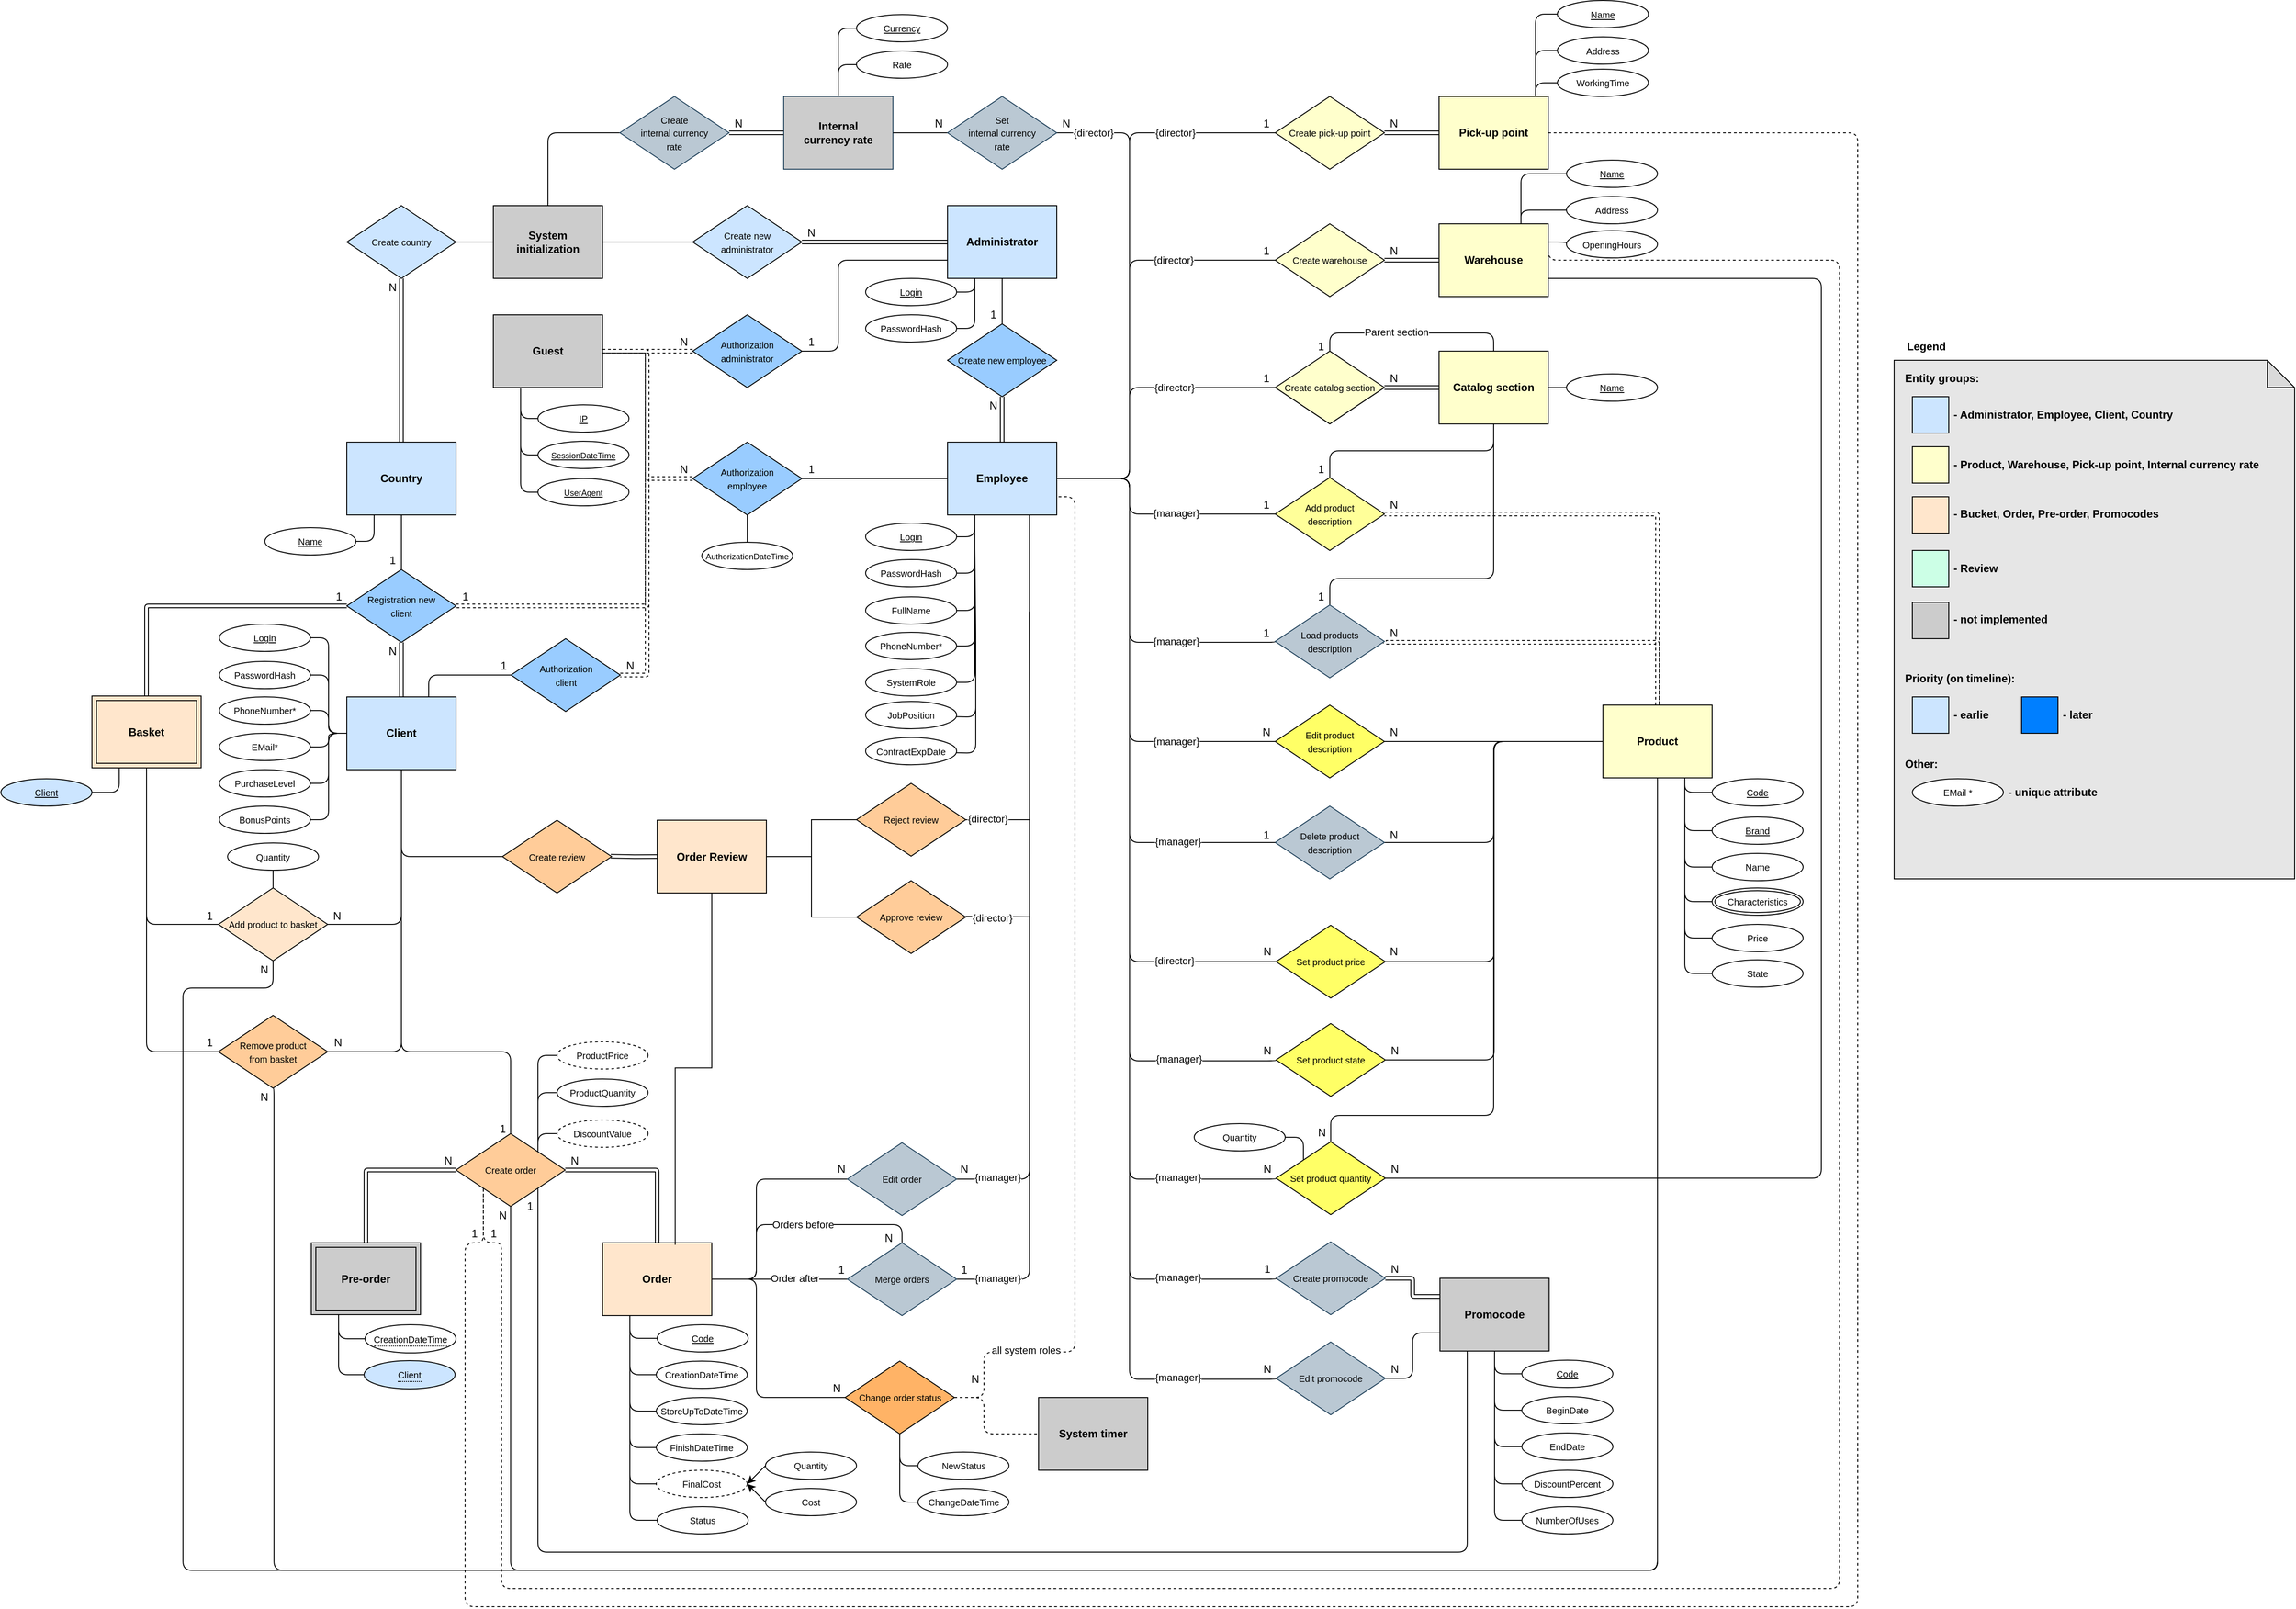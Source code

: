 <mxfile version="24.4.13" type="device">
  <diagram id="CwZ13-dvnRl59raYhXSn" name="ERD">
    <mxGraphModel dx="3314" dy="1496" grid="1" gridSize="10" guides="1" tooltips="1" connect="1" arrows="1" fold="1" page="1" pageScale="1" pageWidth="1169" pageHeight="827" math="0" shadow="0">
      <root>
        <mxCell id="r35dB6ONybMWZtxrlVqa-0" />
        <mxCell id="r35dB6ONybMWZtxrlVqa-1" parent="r35dB6ONybMWZtxrlVqa-0" />
        <mxCell id="bInxWx4tcp-3JW0B3DLy-4" style="edgeStyle=orthogonalEdgeStyle;rounded=1;orthogonalLoop=1;jettySize=auto;html=1;entryX=0;entryY=0.5;entryDx=0;entryDy=0;endArrow=none;endFill=0;" parent="r35dB6ONybMWZtxrlVqa-1" target="bInxWx4tcp-3JW0B3DLy-5" edge="1">
          <mxGeometry relative="1" as="geometry">
            <mxPoint x="-300" y="-185" as="sourcePoint" />
            <Array as="points">
              <mxPoint x="-274" y="-185" />
              <mxPoint x="-274" y="-235" />
            </Array>
          </mxGeometry>
        </mxCell>
        <mxCell id="cIYgjyNW7rwmiYC7AmrU-162" value="" style="shape=note;whiteSpace=wrap;html=1;backgroundOutline=1;darkOpacity=0.05;strokeColor=#000000;fillColor=#E6E6E6;" parent="r35dB6ONybMWZtxrlVqa-1" vertex="1">
          <mxGeometry x="120" y="70" width="440" height="570" as="geometry" />
        </mxCell>
        <mxCell id="u-8L_IKIYsjcI5-6TkLw-20" style="edgeStyle=orthogonalEdgeStyle;rounded=1;orthogonalLoop=1;jettySize=auto;html=1;exitX=1;exitY=0.5;exitDx=0;exitDy=0;entryX=0;entryY=0.5;entryDx=0;entryDy=0;endArrow=none;endFill=0;dashed=1;shape=link;" parent="r35dB6ONybMWZtxrlVqa-1" source="8oyuN8lfOhVy4UXTPoP9-0" target="u-8L_IKIYsjcI5-6TkLw-16" edge="1">
          <mxGeometry relative="1" as="geometry">
            <Array as="points">
              <mxPoint x="-1250" y="60" />
              <mxPoint x="-1250" y="200" />
            </Array>
          </mxGeometry>
        </mxCell>
        <mxCell id="u-8L_IKIYsjcI5-6TkLw-25" style="edgeStyle=orthogonalEdgeStyle;rounded=1;orthogonalLoop=1;jettySize=auto;html=1;exitX=1;exitY=0.5;exitDx=0;exitDy=0;entryX=0;entryY=0.5;entryDx=0;entryDy=0;endArrow=none;endFill=0;shape=link;dashed=1;" parent="r35dB6ONybMWZtxrlVqa-1" source="8oyuN8lfOhVy4UXTPoP9-0" target="u-8L_IKIYsjcI5-6TkLw-15" edge="1">
          <mxGeometry relative="1" as="geometry">
            <Array as="points">
              <mxPoint x="-1270" y="60" />
              <mxPoint x="-1270" y="60" />
            </Array>
          </mxGeometry>
        </mxCell>
        <mxCell id="8oyuN8lfOhVy4UXTPoP9-0" value="&lt;font style=&quot;font-size: 12px&quot;&gt;&lt;b&gt;Guest&lt;/b&gt;&lt;/font&gt;" style="whiteSpace=wrap;html=1;align=center;fillColor=#CCCCCC;" parent="r35dB6ONybMWZtxrlVqa-1" vertex="1">
          <mxGeometry x="-1419" y="20" width="120" height="80" as="geometry" />
        </mxCell>
        <mxCell id="Hvsy0PmgllaVFxH3-9pF-31" style="edgeStyle=orthogonalEdgeStyle;rounded=1;orthogonalLoop=1;jettySize=auto;html=1;exitX=0;exitY=0.5;exitDx=0;exitDy=0;entryX=0.25;entryY=1;entryDx=0;entryDy=0;endArrow=none;endFill=0;" parent="r35dB6ONybMWZtxrlVqa-1" source="8oyuN8lfOhVy4UXTPoP9-2" target="8oyuN8lfOhVy4UXTPoP9-0" edge="1">
          <mxGeometry relative="1" as="geometry" />
        </mxCell>
        <mxCell id="8oyuN8lfOhVy4UXTPoP9-2" value="&lt;font size=&quot;1&quot;&gt;&lt;u&gt;IP&lt;/u&gt;&lt;/font&gt;" style="ellipse;whiteSpace=wrap;html=1;align=center;fillColor=#FFFFFF;" parent="r35dB6ONybMWZtxrlVqa-1" vertex="1">
          <mxGeometry x="-1370" y="119" width="100" height="30" as="geometry" />
        </mxCell>
        <mxCell id="Hvsy0PmgllaVFxH3-9pF-29" style="edgeStyle=orthogonalEdgeStyle;rounded=1;orthogonalLoop=1;jettySize=auto;html=1;exitX=0;exitY=0.5;exitDx=0;exitDy=0;entryX=0.25;entryY=1;entryDx=0;entryDy=0;endArrow=none;endFill=0;" parent="r35dB6ONybMWZtxrlVqa-1" source="8oyuN8lfOhVy4UXTPoP9-5" target="8oyuN8lfOhVy4UXTPoP9-0" edge="1">
          <mxGeometry relative="1" as="geometry">
            <Array as="points">
              <mxPoint x="-1389" y="174" />
            </Array>
          </mxGeometry>
        </mxCell>
        <mxCell id="8oyuN8lfOhVy4UXTPoP9-5" value="&lt;font style=&quot;font-size: 9px&quot;&gt;&lt;u&gt;SessionDateTime&lt;/u&gt;&lt;/font&gt;" style="ellipse;whiteSpace=wrap;html=1;align=center;fillColor=#FFFFFF;" parent="r35dB6ONybMWZtxrlVqa-1" vertex="1">
          <mxGeometry x="-1370" y="159" width="100" height="30" as="geometry" />
        </mxCell>
        <mxCell id="Hvsy0PmgllaVFxH3-9pF-32" style="edgeStyle=orthogonalEdgeStyle;rounded=1;orthogonalLoop=1;jettySize=auto;html=1;exitX=0;exitY=0.5;exitDx=0;exitDy=0;entryX=0.25;entryY=1;entryDx=0;entryDy=0;endArrow=none;endFill=0;" parent="r35dB6ONybMWZtxrlVqa-1" source="8oyuN8lfOhVy4UXTPoP9-6" target="8oyuN8lfOhVy4UXTPoP9-0" edge="1">
          <mxGeometry relative="1" as="geometry">
            <Array as="points">
              <mxPoint x="-1389" y="215" />
            </Array>
          </mxGeometry>
        </mxCell>
        <mxCell id="8oyuN8lfOhVy4UXTPoP9-6" value="&lt;font style=&quot;font-size: 9px&quot;&gt;&lt;u&gt;UserAgent&lt;/u&gt;&lt;/font&gt;" style="ellipse;whiteSpace=wrap;html=1;align=center;fillColor=#FFFFFF;" parent="r35dB6ONybMWZtxrlVqa-1" vertex="1">
          <mxGeometry x="-1370" y="200" width="100" height="30" as="geometry" />
        </mxCell>
        <mxCell id="jn2rWw8n9eLMbOUmFU02-5" style="edgeStyle=orthogonalEdgeStyle;rounded=1;orthogonalLoop=1;jettySize=auto;html=1;exitX=0;exitY=0.5;exitDx=0;exitDy=0;entryX=1;entryY=0.5;entryDx=0;entryDy=0;endArrow=none;endFill=0;" parent="r35dB6ONybMWZtxrlVqa-1" source="8oyuN8lfOhVy4UXTPoP9-7" target="cIYgjyNW7rwmiYC7AmrU-96" edge="1">
          <mxGeometry relative="1" as="geometry">
            <Array as="points">
              <mxPoint x="-320" y="489" />
              <mxPoint x="-320" y="600" />
            </Array>
          </mxGeometry>
        </mxCell>
        <mxCell id="u-8L_IKIYsjcI5-6TkLw-99" style="edgeStyle=orthogonalEdgeStyle;rounded=1;orthogonalLoop=1;jettySize=auto;html=1;exitX=0.5;exitY=1;exitDx=0;exitDy=0;entryX=0.5;entryY=1;entryDx=0;entryDy=0;fontSize=10;endArrow=none;endFill=0;" parent="r35dB6ONybMWZtxrlVqa-1" source="8oyuN8lfOhVy4UXTPoP9-7" target="u-8L_IKIYsjcI5-6TkLw-90" edge="1">
          <mxGeometry relative="1" as="geometry">
            <Array as="points">
              <mxPoint x="-140" y="1400" />
              <mxPoint x="-1660" y="1400" />
            </Array>
          </mxGeometry>
        </mxCell>
        <mxCell id="8oyuN8lfOhVy4UXTPoP9-7" value="&lt;b&gt;Product&lt;/b&gt;" style="whiteSpace=wrap;html=1;align=center;fillColor=#FFFFCC;" parent="r35dB6ONybMWZtxrlVqa-1" vertex="1">
          <mxGeometry x="-200" y="449" width="120" height="80" as="geometry" />
        </mxCell>
        <mxCell id="u-8L_IKIYsjcI5-6TkLw-74" style="edgeStyle=orthogonalEdgeStyle;rounded=1;orthogonalLoop=1;jettySize=auto;html=1;exitX=0.75;exitY=0;exitDx=0;exitDy=0;entryX=0;entryY=0.5;entryDx=0;entryDy=0;fontSize=10;endArrow=none;endFill=0;" parent="r35dB6ONybMWZtxrlVqa-1" source="cIYgjyNW7rwmiYC7AmrU-0" target="u-8L_IKIYsjcI5-6TkLw-18" edge="1">
          <mxGeometry relative="1" as="geometry" />
        </mxCell>
        <mxCell id="cIYgjyNW7rwmiYC7AmrU-0" value="&lt;font style=&quot;font-size: 12px&quot;&gt;&lt;b&gt;Client&lt;/b&gt;&lt;/font&gt;" style="whiteSpace=wrap;html=1;align=center;fillColor=#CCE5FF;" parent="r35dB6ONybMWZtxrlVqa-1" vertex="1">
          <mxGeometry x="-1580" y="440" width="120" height="80" as="geometry" />
        </mxCell>
        <mxCell id="cIYgjyNW7rwmiYC7AmrU-32" value="&lt;b&gt;Entity groups:&lt;/b&gt;" style="text;html=1;align=left;verticalAlign=middle;resizable=0;points=[];;autosize=1;" parent="r35dB6ONybMWZtxrlVqa-1" vertex="1">
          <mxGeometry x="130" y="80" width="100" height="20" as="geometry" />
        </mxCell>
        <mxCell id="cIYgjyNW7rwmiYC7AmrU-34" value="&lt;b&gt;Priority (on timeline):&lt;/b&gt;" style="text;html=1;align=left;verticalAlign=middle;resizable=0;points=[];autosize=1;strokeColor=none;fillColor=none;" parent="r35dB6ONybMWZtxrlVqa-1" vertex="1">
          <mxGeometry x="130" y="410" width="140" height="20" as="geometry" />
        </mxCell>
        <mxCell id="cIYgjyNW7rwmiYC7AmrU-78" style="edgeStyle=elbowEdgeStyle;rounded=1;orthogonalLoop=1;jettySize=auto;html=1;exitX=1;exitY=0.5;exitDx=0;exitDy=0;entryX=0.5;entryY=0;entryDx=0;entryDy=0;endArrow=none;endFill=0;shape=link;dashed=1;" parent="r35dB6ONybMWZtxrlVqa-1" source="cIYgjyNW7rwmiYC7AmrU-76" target="8oyuN8lfOhVy4UXTPoP9-7" edge="1">
          <mxGeometry relative="1" as="geometry">
            <mxPoint x="-440" y="265" as="sourcePoint" />
            <Array as="points">
              <mxPoint x="-140" y="380" />
            </Array>
          </mxGeometry>
        </mxCell>
        <mxCell id="u-8L_IKIYsjcI5-6TkLw-49" style="edgeStyle=orthogonalEdgeStyle;rounded=1;orthogonalLoop=1;jettySize=auto;html=1;exitX=0.5;exitY=0;exitDx=0;exitDy=0;entryX=0.5;entryY=1;entryDx=0;entryDy=0;endArrow=none;endFill=0;" parent="r35dB6ONybMWZtxrlVqa-1" source="cIYgjyNW7rwmiYC7AmrU-76" target="u-8L_IKIYsjcI5-6TkLw-3" edge="1">
          <mxGeometry relative="1" as="geometry" />
        </mxCell>
        <mxCell id="cIYgjyNW7rwmiYC7AmrU-76" value="&lt;span style=&quot;font-size: 10px&quot;&gt;Add product&lt;br&gt;description&lt;/span&gt;" style="shape=rhombus;perimeter=rhombusPerimeter;whiteSpace=wrap;html=1;align=center;fillColor=#FFFF99;" parent="r35dB6ONybMWZtxrlVqa-1" vertex="1">
          <mxGeometry x="-560" y="199" width="120" height="80" as="geometry" />
        </mxCell>
        <mxCell id="cIYgjyNW7rwmiYC7AmrU-81" value="1" style="text;html=1;align=center;verticalAlign=middle;resizable=0;points=[];;autosize=1;" parent="r35dB6ONybMWZtxrlVqa-1" vertex="1">
          <mxGeometry x="-580" y="219" width="20" height="20" as="geometry" />
        </mxCell>
        <mxCell id="cIYgjyNW7rwmiYC7AmrU-82" value="N" style="text;html=1;align=center;verticalAlign=middle;resizable=0;points=[];;autosize=1;" parent="r35dB6ONybMWZtxrlVqa-1" vertex="1">
          <mxGeometry x="-440" y="219" width="20" height="20" as="geometry" />
        </mxCell>
        <mxCell id="cIYgjyNW7rwmiYC7AmrU-87" style="edgeStyle=elbowEdgeStyle;rounded=1;orthogonalLoop=1;jettySize=auto;html=1;exitX=1;exitY=0.5;exitDx=0;exitDy=0;entryX=0;entryY=0.5;entryDx=0;entryDy=0;endArrow=none;endFill=0;" parent="r35dB6ONybMWZtxrlVqa-1" source="cIYgjyNW7rwmiYC7AmrU-84" target="8oyuN8lfOhVy4UXTPoP9-7" edge="1">
          <mxGeometry relative="1" as="geometry">
            <Array as="points">
              <mxPoint x="-300" y="480" />
            </Array>
          </mxGeometry>
        </mxCell>
        <mxCell id="cIYgjyNW7rwmiYC7AmrU-84" value="&lt;span style=&quot;font-size: 10px&quot;&gt;Edit&amp;nbsp;product&lt;br&gt;description&lt;/span&gt;" style="shape=rhombus;perimeter=rhombusPerimeter;whiteSpace=wrap;html=1;align=center;fillColor=#FFFF66;" parent="r35dB6ONybMWZtxrlVqa-1" vertex="1">
          <mxGeometry x="-560" y="449" width="120" height="80" as="geometry" />
        </mxCell>
        <mxCell id="cIYgjyNW7rwmiYC7AmrU-96" value="&lt;span style=&quot;font-size: 10px&quot;&gt;Delete product&lt;br&gt;description&lt;/span&gt;" style="shape=rhombus;perimeter=rhombusPerimeter;whiteSpace=wrap;html=1;align=center;fillColor=#bac8d3;strokeColor=#23445d;" parent="r35dB6ONybMWZtxrlVqa-1" vertex="1">
          <mxGeometry x="-560" y="560" width="120" height="80" as="geometry" />
        </mxCell>
        <mxCell id="cIYgjyNW7rwmiYC7AmrU-98" value="N" style="text;html=1;align=center;verticalAlign=middle;resizable=0;points=[];;autosize=1;" parent="r35dB6ONybMWZtxrlVqa-1" vertex="1">
          <mxGeometry x="-440" y="582" width="20" height="20" as="geometry" />
        </mxCell>
        <mxCell id="cIYgjyNW7rwmiYC7AmrU-101" value="1" style="text;html=1;align=center;verticalAlign=middle;resizable=0;points=[];;autosize=1;" parent="r35dB6ONybMWZtxrlVqa-1" vertex="1">
          <mxGeometry x="-580" y="582" width="20" height="20" as="geometry" />
        </mxCell>
        <mxCell id="cIYgjyNW7rwmiYC7AmrU-125" value="&lt;b&gt;Legend&lt;/b&gt;" style="text;html=1;align=center;verticalAlign=middle;resizable=0;points=[];;autosize=1;" parent="r35dB6ONybMWZtxrlVqa-1" vertex="1">
          <mxGeometry x="120" y="40" width="70" height="30" as="geometry" />
        </mxCell>
        <mxCell id="cIYgjyNW7rwmiYC7AmrU-136" value="N" style="text;html=1;align=center;verticalAlign=middle;resizable=0;points=[];;autosize=1;" parent="r35dB6ONybMWZtxrlVqa-1" vertex="1">
          <mxGeometry x="-580" y="468.5" width="20" height="20" as="geometry" />
        </mxCell>
        <mxCell id="cIYgjyNW7rwmiYC7AmrU-137" value="N" style="text;html=1;align=center;verticalAlign=middle;resizable=0;points=[];;autosize=1;" parent="r35dB6ONybMWZtxrlVqa-1" vertex="1">
          <mxGeometry x="-440" y="468.5" width="20" height="20" as="geometry" />
        </mxCell>
        <mxCell id="FBpZ7RFhCK40TM6SWdtd-38" style="edgeStyle=orthogonalEdgeStyle;rounded=1;orthogonalLoop=1;jettySize=auto;html=1;exitX=0;exitY=0.5;exitDx=0;exitDy=0;entryX=0.5;entryY=1;entryDx=0;entryDy=0;fontSize=10;endArrow=none;endFill=0;" parent="r35dB6ONybMWZtxrlVqa-1" source="cIYgjyNW7rwmiYC7AmrU-138" target="u-8L_IKIYsjcI5-6TkLw-92" edge="1">
          <mxGeometry relative="1" as="geometry" />
        </mxCell>
        <mxCell id="cIYgjyNW7rwmiYC7AmrU-138" value="&lt;span style=&quot;font-size: x-small;&quot;&gt;NewStatus&lt;/span&gt;" style="ellipse;whiteSpace=wrap;html=1;align=center;" parent="r35dB6ONybMWZtxrlVqa-1" vertex="1">
          <mxGeometry x="-952.5" y="1270" width="100" height="30" as="geometry" />
        </mxCell>
        <mxCell id="FBpZ7RFhCK40TM6SWdtd-39" style="edgeStyle=orthogonalEdgeStyle;rounded=1;orthogonalLoop=1;jettySize=auto;html=1;exitX=0;exitY=0.5;exitDx=0;exitDy=0;entryX=0.5;entryY=1;entryDx=0;entryDy=0;fontSize=10;endArrow=none;endFill=0;" parent="r35dB6ONybMWZtxrlVqa-1" source="cIYgjyNW7rwmiYC7AmrU-139" target="u-8L_IKIYsjcI5-6TkLw-92" edge="1">
          <mxGeometry relative="1" as="geometry" />
        </mxCell>
        <mxCell id="cIYgjyNW7rwmiYC7AmrU-139" value="&lt;span style=&quot;font-size: x-small;&quot;&gt;ChangeDateTime&lt;/span&gt;" style="ellipse;whiteSpace=wrap;html=1;align=center;" parent="r35dB6ONybMWZtxrlVqa-1" vertex="1">
          <mxGeometry x="-952.5" y="1310" width="100" height="30" as="geometry" />
        </mxCell>
        <mxCell id="cIYgjyNW7rwmiYC7AmrU-165" value="" style="whiteSpace=wrap;html=1;aspect=fixed;strokeColor=#000000;fillColor=#CCE5FF;" parent="r35dB6ONybMWZtxrlVqa-1" vertex="1">
          <mxGeometry x="140" y="110" width="40" height="40" as="geometry" />
        </mxCell>
        <mxCell id="cIYgjyNW7rwmiYC7AmrU-166" value="&lt;b&gt;&amp;nbsp;- Administrator, Employee, Client, Country&lt;/b&gt;" style="text;html=1;align=left;verticalAlign=middle;resizable=0;points=[];;autosize=1;" parent="r35dB6ONybMWZtxrlVqa-1" vertex="1">
          <mxGeometry x="180" y="115" width="270" height="30" as="geometry" />
        </mxCell>
        <mxCell id="cIYgjyNW7rwmiYC7AmrU-167" value="" style="whiteSpace=wrap;html=1;aspect=fixed;strokeColor=#000000;fillColor=#FFFFCC;" parent="r35dB6ONybMWZtxrlVqa-1" vertex="1">
          <mxGeometry x="140" y="165" width="40" height="40" as="geometry" />
        </mxCell>
        <mxCell id="cIYgjyNW7rwmiYC7AmrU-168" value="&lt;b&gt;&amp;nbsp;- Product, Warehouse, Pick-up point, Internal currency rate&lt;/b&gt;" style="text;html=1;align=left;verticalAlign=middle;resizable=0;points=[];;autosize=1;" parent="r35dB6ONybMWZtxrlVqa-1" vertex="1">
          <mxGeometry x="180" y="170" width="360" height="30" as="geometry" />
        </mxCell>
        <mxCell id="cIYgjyNW7rwmiYC7AmrU-171" value="" style="whiteSpace=wrap;html=1;aspect=fixed;strokeColor=#000000;fillColor=#CCCCCC;" parent="r35dB6ONybMWZtxrlVqa-1" vertex="1">
          <mxGeometry x="140" y="336" width="40" height="40" as="geometry" />
        </mxCell>
        <mxCell id="cIYgjyNW7rwmiYC7AmrU-172" value="&lt;b&gt;&amp;nbsp;- not implemented&lt;/b&gt;" style="text;html=1;align=left;verticalAlign=middle;resizable=0;points=[];;autosize=1;" parent="r35dB6ONybMWZtxrlVqa-1" vertex="1">
          <mxGeometry x="180" y="345" width="120" height="20" as="geometry" />
        </mxCell>
        <mxCell id="cIYgjyNW7rwmiYC7AmrU-173" value="" style="whiteSpace=wrap;html=1;aspect=fixed;strokeColor=#000000;fillColor=#CCE5FF;" parent="r35dB6ONybMWZtxrlVqa-1" vertex="1">
          <mxGeometry x="140" y="440" width="40" height="40" as="geometry" />
        </mxCell>
        <mxCell id="cIYgjyNW7rwmiYC7AmrU-174" value="&lt;b&gt;&amp;nbsp;- earlie&lt;/b&gt;" style="text;html=1;align=left;verticalAlign=middle;resizable=0;points=[];;autosize=1;" parent="r35dB6ONybMWZtxrlVqa-1" vertex="1">
          <mxGeometry x="180" y="450" width="60" height="20" as="geometry" />
        </mxCell>
        <mxCell id="cIYgjyNW7rwmiYC7AmrU-176" value="" style="whiteSpace=wrap;html=1;aspect=fixed;strokeColor=#000000;fillColor=#007FFF;" parent="r35dB6ONybMWZtxrlVqa-1" vertex="1">
          <mxGeometry x="260" y="440" width="40" height="40" as="geometry" />
        </mxCell>
        <mxCell id="cIYgjyNW7rwmiYC7AmrU-177" value="&lt;b&gt;&amp;nbsp;- later&lt;/b&gt;" style="text;html=1;align=left;verticalAlign=middle;resizable=0;points=[];;autosize=1;" parent="r35dB6ONybMWZtxrlVqa-1" vertex="1">
          <mxGeometry x="300" y="450" width="50" height="20" as="geometry" />
        </mxCell>
        <mxCell id="khHzwTnaOMoLvBdUNDrp-0" style="edgeStyle=orthogonalEdgeStyle;rounded=1;orthogonalLoop=1;jettySize=auto;html=1;exitX=0.25;exitY=1;exitDx=0;exitDy=0;entryX=1;entryY=1;entryDx=0;entryDy=0;endArrow=none;endFill=0;" parent="r35dB6ONybMWZtxrlVqa-1" source="jn2rWw8n9eLMbOUmFU02-10" target="u-8L_IKIYsjcI5-6TkLw-91" edge="1">
          <mxGeometry relative="1" as="geometry">
            <Array as="points">
              <mxPoint x="-349" y="1380" />
              <mxPoint x="-1370" y="1380" />
            </Array>
          </mxGeometry>
        </mxCell>
        <mxCell id="jn2rWw8n9eLMbOUmFU02-10" value="&lt;b&gt;Promocode&lt;/b&gt;" style="whiteSpace=wrap;html=1;align=center;fillColor=#cccccc;" parent="r35dB6ONybMWZtxrlVqa-1" vertex="1">
          <mxGeometry x="-379" y="1079" width="120" height="80" as="geometry" />
        </mxCell>
        <mxCell id="Hvsy0PmgllaVFxH3-9pF-48" style="edgeStyle=orthogonalEdgeStyle;rounded=1;orthogonalLoop=1;jettySize=auto;html=1;exitX=1;exitY=0.5;exitDx=0;exitDy=0;entryX=0;entryY=0.25;entryDx=0;entryDy=0;endArrow=none;endFill=0;shape=link;" parent="r35dB6ONybMWZtxrlVqa-1" source="jn2rWw8n9eLMbOUmFU02-11" target="jn2rWw8n9eLMbOUmFU02-10" edge="1">
          <mxGeometry relative="1" as="geometry" />
        </mxCell>
        <mxCell id="jn2rWw8n9eLMbOUmFU02-11" value="&lt;span style=&quot;font-size: 10px&quot;&gt;Create promocode&lt;/span&gt;" style="shape=rhombus;perimeter=rhombusPerimeter;whiteSpace=wrap;html=1;align=center;fillColor=#bac8d3;strokeColor=#23445d;" parent="r35dB6ONybMWZtxrlVqa-1" vertex="1">
          <mxGeometry x="-559" y="1039" width="120" height="80" as="geometry" />
        </mxCell>
        <mxCell id="jn2rWw8n9eLMbOUmFU02-33" value="&lt;b&gt;Other:&lt;/b&gt;" style="text;html=1;align=left;verticalAlign=middle;resizable=0;points=[];autosize=1;strokeColor=none;fillColor=none;" parent="r35dB6ONybMWZtxrlVqa-1" vertex="1">
          <mxGeometry x="130" y="499" width="60" height="30" as="geometry" />
        </mxCell>
        <mxCell id="jn2rWw8n9eLMbOUmFU02-34" value="&lt;font size=&quot;1&quot;&gt;EMail *&lt;/font&gt;" style="ellipse;whiteSpace=wrap;html=1;align=center;" parent="r35dB6ONybMWZtxrlVqa-1" vertex="1">
          <mxGeometry x="140" y="530" width="100" height="30" as="geometry" />
        </mxCell>
        <mxCell id="jn2rWw8n9eLMbOUmFU02-35" value="&lt;b&gt;&amp;nbsp;- unique attribute&lt;/b&gt;" style="text;html=1;align=left;verticalAlign=middle;resizable=0;points=[];;autosize=1;" parent="r35dB6ONybMWZtxrlVqa-1" vertex="1">
          <mxGeometry x="240" y="530" width="120" height="30" as="geometry" />
        </mxCell>
        <mxCell id="Hvsy0PmgllaVFxH3-9pF-49" style="edgeStyle=orthogonalEdgeStyle;rounded=1;orthogonalLoop=1;jettySize=auto;html=1;exitX=1;exitY=0.5;exitDx=0;exitDy=0;entryX=0;entryY=0.75;entryDx=0;entryDy=0;endArrow=none;endFill=0;" parent="r35dB6ONybMWZtxrlVqa-1" source="jn2rWw8n9eLMbOUmFU02-36" target="jn2rWw8n9eLMbOUmFU02-10" edge="1">
          <mxGeometry relative="1" as="geometry" />
        </mxCell>
        <mxCell id="jn2rWw8n9eLMbOUmFU02-36" value="&lt;span style=&quot;font-size: 10px&quot;&gt;Edit promocode&lt;/span&gt;" style="shape=rhombus;perimeter=rhombusPerimeter;whiteSpace=wrap;html=1;align=center;fillColor=#bac8d3;strokeColor=#23445d;" parent="r35dB6ONybMWZtxrlVqa-1" vertex="1">
          <mxGeometry x="-559" y="1149" width="120" height="80" as="geometry" />
        </mxCell>
        <mxCell id="jn2rWw8n9eLMbOUmFU02-49" value="" style="whiteSpace=wrap;html=1;aspect=fixed;strokeColor=#000000;fillColor=#CCFFE6;" parent="r35dB6ONybMWZtxrlVqa-1" vertex="1">
          <mxGeometry x="140" y="279" width="40" height="40" as="geometry" />
        </mxCell>
        <mxCell id="jn2rWw8n9eLMbOUmFU02-50" value="&lt;b&gt;&amp;nbsp;- Review&lt;/b&gt;" style="text;html=1;align=left;verticalAlign=middle;resizable=0;points=[];;autosize=1;" parent="r35dB6ONybMWZtxrlVqa-1" vertex="1">
          <mxGeometry x="180" y="284" width="80" height="30" as="geometry" />
        </mxCell>
        <mxCell id="u-8L_IKIYsjcI5-6TkLw-28" style="edgeStyle=orthogonalEdgeStyle;rounded=1;orthogonalLoop=1;jettySize=auto;html=1;exitX=1;exitY=0.5;exitDx=0;exitDy=0;entryX=0;entryY=0.5;entryDx=0;entryDy=0;endArrow=none;endFill=0;" parent="r35dB6ONybMWZtxrlVqa-1" source="_eTqYKEGYza5kT8IjHjV-4" target="u-8L_IKIYsjcI5-6TkLw-4" edge="1">
          <mxGeometry relative="1" as="geometry" />
        </mxCell>
        <mxCell id="u-8L_IKIYsjcI5-6TkLw-35" style="edgeStyle=orthogonalEdgeStyle;rounded=1;orthogonalLoop=1;jettySize=auto;html=1;exitX=0.5;exitY=0;exitDx=0;exitDy=0;entryX=0;entryY=0.5;entryDx=0;entryDy=0;endArrow=none;endFill=0;" parent="r35dB6ONybMWZtxrlVqa-1" source="_eTqYKEGYza5kT8IjHjV-4" target="u-8L_IKIYsjcI5-6TkLw-34" edge="1">
          <mxGeometry relative="1" as="geometry" />
        </mxCell>
        <mxCell id="_eTqYKEGYza5kT8IjHjV-4" value="&lt;font style=&quot;font-size: 12px&quot;&gt;&lt;b&gt;System&lt;br&gt;initialization&lt;/b&gt;&lt;/font&gt;" style="whiteSpace=wrap;html=1;align=center;fillColor=#cccccc;" parent="r35dB6ONybMWZtxrlVqa-1" vertex="1">
          <mxGeometry x="-1419" y="-100" width="120" height="80" as="geometry" />
        </mxCell>
        <mxCell id="u-8L_IKIYsjcI5-6TkLw-76" style="edgeStyle=orthogonalEdgeStyle;rounded=1;orthogonalLoop=1;jettySize=auto;html=1;exitX=0.5;exitY=1;exitDx=0;exitDy=0;entryX=0.5;entryY=0;entryDx=0;entryDy=0;fontSize=10;endArrow=none;endFill=0;" parent="r35dB6ONybMWZtxrlVqa-1" source="_eTqYKEGYza5kT8IjHjV-8" target="u-8L_IKIYsjcI5-6TkLw-17" edge="1">
          <mxGeometry relative="1" as="geometry">
            <Array as="points">
              <mxPoint x="-1520" y="245" />
            </Array>
          </mxGeometry>
        </mxCell>
        <mxCell id="Hvsy0PmgllaVFxH3-9pF-33" style="edgeStyle=orthogonalEdgeStyle;rounded=1;orthogonalLoop=1;jettySize=auto;html=1;exitX=0.5;exitY=0;exitDx=0;exitDy=0;entryX=0.5;entryY=1;entryDx=0;entryDy=0;endArrow=none;endFill=0;shape=link;" parent="r35dB6ONybMWZtxrlVqa-1" source="_eTqYKEGYza5kT8IjHjV-8" target="_eTqYKEGYza5kT8IjHjV-9" edge="1">
          <mxGeometry relative="1" as="geometry" />
        </mxCell>
        <mxCell id="_eTqYKEGYza5kT8IjHjV-8" value="&lt;font style=&quot;font-size: 12px&quot;&gt;&lt;b&gt;Country&lt;/b&gt;&lt;/font&gt;" style="whiteSpace=wrap;html=1;align=center;fillColor=#CCE5FF;" parent="r35dB6ONybMWZtxrlVqa-1" vertex="1">
          <mxGeometry x="-1580" y="160" width="120" height="80" as="geometry" />
        </mxCell>
        <mxCell id="u-8L_IKIYsjcI5-6TkLw-29" style="edgeStyle=orthogonalEdgeStyle;rounded=1;orthogonalLoop=1;jettySize=auto;html=1;exitX=1;exitY=0.5;exitDx=0;exitDy=0;entryX=0;entryY=0.5;entryDx=0;entryDy=0;endArrow=none;endFill=0;" parent="r35dB6ONybMWZtxrlVqa-1" source="_eTqYKEGYza5kT8IjHjV-9" target="_eTqYKEGYza5kT8IjHjV-4" edge="1">
          <mxGeometry relative="1" as="geometry" />
        </mxCell>
        <mxCell id="_eTqYKEGYza5kT8IjHjV-9" value="&lt;span style=&quot;font-size: 10px;&quot;&gt;Create country&lt;/span&gt;" style="shape=rhombus;perimeter=rhombusPerimeter;whiteSpace=wrap;html=1;align=center;fillColor=#CCE5FF;" parent="r35dB6ONybMWZtxrlVqa-1" vertex="1">
          <mxGeometry x="-1580" y="-100" width="120" height="80" as="geometry" />
        </mxCell>
        <mxCell id="u-8L_IKIYsjcI5-6TkLw-8" style="edgeStyle=orthogonalEdgeStyle;rounded=1;orthogonalLoop=1;jettySize=auto;html=1;exitX=0.5;exitY=1;exitDx=0;exitDy=0;entryX=0.5;entryY=0;entryDx=0;entryDy=0;endArrow=none;endFill=0;" parent="r35dB6ONybMWZtxrlVqa-1" source="u-8L_IKIYsjcI5-6TkLw-0" target="u-8L_IKIYsjcI5-6TkLw-7" edge="1">
          <mxGeometry relative="1" as="geometry" />
        </mxCell>
        <mxCell id="u-8L_IKIYsjcI5-6TkLw-0" value="&lt;font style=&quot;font-size: 12px&quot;&gt;&lt;b&gt;Administrator&lt;/b&gt;&lt;/font&gt;" style="whiteSpace=wrap;html=1;align=center;fillColor=#CCE5FF;" parent="r35dB6ONybMWZtxrlVqa-1" vertex="1">
          <mxGeometry x="-920" y="-100" width="120" height="80" as="geometry" />
        </mxCell>
        <mxCell id="u-8L_IKIYsjcI5-6TkLw-30" style="edgeStyle=orthogonalEdgeStyle;rounded=1;orthogonalLoop=1;jettySize=auto;html=1;exitX=1;exitY=0.5;exitDx=0;exitDy=0;entryX=0;entryY=0.5;entryDx=0;entryDy=0;endArrow=none;endFill=0;" parent="r35dB6ONybMWZtxrlVqa-1" source="u-8L_IKIYsjcI5-6TkLw-1" target="cIYgjyNW7rwmiYC7AmrU-76" edge="1">
          <mxGeometry relative="1" as="geometry">
            <Array as="points">
              <mxPoint x="-720" y="200" />
              <mxPoint x="-720" y="239" />
            </Array>
          </mxGeometry>
        </mxCell>
        <mxCell id="u-8L_IKIYsjcI5-6TkLw-37" style="edgeStyle=orthogonalEdgeStyle;rounded=1;orthogonalLoop=1;jettySize=auto;html=1;exitX=1;exitY=0.5;exitDx=0;exitDy=0;entryX=1;entryY=0.5;entryDx=0;entryDy=0;endArrow=none;endFill=0;" parent="r35dB6ONybMWZtxrlVqa-1" source="u-8L_IKIYsjcI5-6TkLw-1" target="u-8L_IKIYsjcI5-6TkLw-36" edge="1">
          <mxGeometry relative="1" as="geometry">
            <Array as="points">
              <mxPoint x="-720" y="200" />
              <mxPoint x="-720" y="-180" />
            </Array>
          </mxGeometry>
        </mxCell>
        <mxCell id="u-8L_IKIYsjcI5-6TkLw-46" style="edgeStyle=orthogonalEdgeStyle;rounded=1;orthogonalLoop=1;jettySize=auto;html=1;exitX=1;exitY=0.5;exitDx=0;exitDy=0;entryX=0;entryY=0.5;entryDx=0;entryDy=0;endArrow=none;endFill=0;" parent="r35dB6ONybMWZtxrlVqa-1" source="u-8L_IKIYsjcI5-6TkLw-1" target="u-8L_IKIYsjcI5-6TkLw-43" edge="1">
          <mxGeometry relative="1" as="geometry">
            <Array as="points">
              <mxPoint x="-720" y="200" />
              <mxPoint x="-720" y="-40" />
            </Array>
          </mxGeometry>
        </mxCell>
        <mxCell id="u-8L_IKIYsjcI5-6TkLw-47" style="edgeStyle=orthogonalEdgeStyle;rounded=1;orthogonalLoop=1;jettySize=auto;html=1;exitX=1;exitY=0.5;exitDx=0;exitDy=0;entryX=0;entryY=0.5;entryDx=0;entryDy=0;endArrow=none;endFill=0;" parent="r35dB6ONybMWZtxrlVqa-1" source="u-8L_IKIYsjcI5-6TkLw-1" target="u-8L_IKIYsjcI5-6TkLw-42" edge="1">
          <mxGeometry relative="1" as="geometry">
            <Array as="points">
              <mxPoint x="-720" y="200" />
              <mxPoint x="-720" y="-180" />
            </Array>
          </mxGeometry>
        </mxCell>
        <mxCell id="Hvsy0PmgllaVFxH3-9pF-105" value="{director}" style="edgeLabel;html=1;align=center;verticalAlign=middle;resizable=0;points=[];" parent="u-8L_IKIYsjcI5-6TkLw-47" vertex="1" connectable="0">
          <mxGeometry x="0.577" relative="1" as="geometry">
            <mxPoint x="21" as="offset" />
          </mxGeometry>
        </mxCell>
        <mxCell id="u-8L_IKIYsjcI5-6TkLw-48" style="edgeStyle=orthogonalEdgeStyle;rounded=1;orthogonalLoop=1;jettySize=auto;html=1;exitX=1;exitY=0.5;exitDx=0;exitDy=0;entryX=0;entryY=0.5;entryDx=0;entryDy=0;endArrow=none;endFill=0;" parent="r35dB6ONybMWZtxrlVqa-1" source="u-8L_IKIYsjcI5-6TkLw-1" target="u-8L_IKIYsjcI5-6TkLw-10" edge="1">
          <mxGeometry relative="1" as="geometry">
            <Array as="points">
              <mxPoint x="-720" y="200" />
              <mxPoint x="-720" y="100" />
            </Array>
          </mxGeometry>
        </mxCell>
        <mxCell id="u-8L_IKIYsjcI5-6TkLw-50" style="edgeStyle=orthogonalEdgeStyle;rounded=1;orthogonalLoop=1;jettySize=auto;html=1;exitX=1;exitY=0.5;exitDx=0;exitDy=0;entryX=0;entryY=0.5;entryDx=0;entryDy=0;endArrow=none;endFill=0;" parent="r35dB6ONybMWZtxrlVqa-1" source="u-8L_IKIYsjcI5-6TkLw-1" target="cIYgjyNW7rwmiYC7AmrU-84" edge="1">
          <mxGeometry relative="1" as="geometry">
            <Array as="points">
              <mxPoint x="-720" y="200" />
              <mxPoint x="-720" y="489" />
            </Array>
          </mxGeometry>
        </mxCell>
        <mxCell id="u-8L_IKIYsjcI5-6TkLw-51" style="edgeStyle=orthogonalEdgeStyle;rounded=1;orthogonalLoop=1;jettySize=auto;html=1;exitX=1;exitY=0.5;exitDx=0;exitDy=0;entryX=0;entryY=0.5;entryDx=0;entryDy=0;endArrow=none;endFill=0;" parent="r35dB6ONybMWZtxrlVqa-1" source="u-8L_IKIYsjcI5-6TkLw-1" target="cIYgjyNW7rwmiYC7AmrU-96" edge="1">
          <mxGeometry relative="1" as="geometry">
            <Array as="points">
              <mxPoint x="-720" y="200" />
              <mxPoint x="-720" y="600" />
            </Array>
          </mxGeometry>
        </mxCell>
        <mxCell id="u-8L_IKIYsjcI5-6TkLw-53" style="edgeStyle=orthogonalEdgeStyle;rounded=1;orthogonalLoop=1;jettySize=auto;html=1;exitX=1;exitY=0.5;exitDx=0;exitDy=0;entryX=0;entryY=0.5;entryDx=0;entryDy=0;endArrow=none;endFill=0;" parent="r35dB6ONybMWZtxrlVqa-1" source="u-8L_IKIYsjcI5-6TkLw-1" target="u-8L_IKIYsjcI5-6TkLw-52" edge="1">
          <mxGeometry relative="1" as="geometry">
            <Array as="points">
              <mxPoint x="-720" y="200" />
              <mxPoint x="-720" y="380" />
            </Array>
          </mxGeometry>
        </mxCell>
        <mxCell id="u-8L_IKIYsjcI5-6TkLw-64" style="edgeStyle=orthogonalEdgeStyle;rounded=1;orthogonalLoop=1;jettySize=auto;html=1;exitX=1;exitY=0.5;exitDx=0;exitDy=0;entryX=0;entryY=0.5;entryDx=0;entryDy=0;endArrow=none;endFill=0;" parent="r35dB6ONybMWZtxrlVqa-1" source="u-8L_IKIYsjcI5-6TkLw-1" target="u-8L_IKIYsjcI5-6TkLw-61" edge="1">
          <mxGeometry relative="1" as="geometry">
            <Array as="points">
              <mxPoint x="-720" y="200" />
              <mxPoint x="-720" y="840" />
            </Array>
          </mxGeometry>
        </mxCell>
        <mxCell id="u-8L_IKIYsjcI5-6TkLw-66" style="edgeStyle=orthogonalEdgeStyle;rounded=1;orthogonalLoop=1;jettySize=auto;html=1;exitX=1;exitY=0.5;exitDx=0;exitDy=0;entryX=0;entryY=0.5;entryDx=0;entryDy=0;endArrow=none;endFill=0;" parent="r35dB6ONybMWZtxrlVqa-1" source="u-8L_IKIYsjcI5-6TkLw-1" target="u-8L_IKIYsjcI5-6TkLw-62" edge="1">
          <mxGeometry relative="1" as="geometry">
            <Array as="points">
              <mxPoint x="-720" y="200" />
              <mxPoint x="-720" y="970" />
            </Array>
          </mxGeometry>
        </mxCell>
        <mxCell id="Hvsy0PmgllaVFxH3-9pF-44" style="edgeStyle=orthogonalEdgeStyle;rounded=1;orthogonalLoop=1;jettySize=auto;html=1;exitX=1;exitY=0.5;exitDx=0;exitDy=0;entryX=0;entryY=0.5;entryDx=0;entryDy=0;endArrow=none;endFill=0;" parent="r35dB6ONybMWZtxrlVqa-1" source="u-8L_IKIYsjcI5-6TkLw-1" target="jn2rWw8n9eLMbOUmFU02-11" edge="1">
          <mxGeometry relative="1" as="geometry">
            <Array as="points">
              <mxPoint x="-720" y="200" />
              <mxPoint x="-720" y="1080" />
            </Array>
          </mxGeometry>
        </mxCell>
        <mxCell id="Hvsy0PmgllaVFxH3-9pF-47" style="edgeStyle=orthogonalEdgeStyle;rounded=1;orthogonalLoop=1;jettySize=auto;html=1;exitX=1;exitY=0.5;exitDx=0;exitDy=0;entryX=0;entryY=0.5;entryDx=0;entryDy=0;endArrow=none;endFill=0;" parent="r35dB6ONybMWZtxrlVqa-1" source="u-8L_IKIYsjcI5-6TkLw-1" target="jn2rWw8n9eLMbOUmFU02-36" edge="1">
          <mxGeometry relative="1" as="geometry">
            <Array as="points">
              <mxPoint x="-720" y="200" />
              <mxPoint x="-720" y="1190" />
            </Array>
          </mxGeometry>
        </mxCell>
        <mxCell id="khHzwTnaOMoLvBdUNDrp-6" style="edgeStyle=orthogonalEdgeStyle;rounded=1;orthogonalLoop=1;jettySize=auto;html=1;exitX=1;exitY=0.5;exitDx=0;exitDy=0;entryX=0;entryY=0.5;entryDx=0;entryDy=0;endArrow=none;endFill=0;" parent="r35dB6ONybMWZtxrlVqa-1" source="u-8L_IKIYsjcI5-6TkLw-1" target="khHzwTnaOMoLvBdUNDrp-3" edge="1">
          <mxGeometry relative="1" as="geometry">
            <Array as="points">
              <mxPoint x="-720" y="200" />
              <mxPoint x="-720" y="731" />
            </Array>
          </mxGeometry>
        </mxCell>
        <mxCell id="u-8L_IKIYsjcI5-6TkLw-1" value="&lt;font style=&quot;font-size: 12px&quot;&gt;&lt;b&gt;Employee&lt;/b&gt;&lt;/font&gt;" style="whiteSpace=wrap;html=1;align=center;fillColor=#CCE5FF;" parent="r35dB6ONybMWZtxrlVqa-1" vertex="1">
          <mxGeometry x="-920" y="160" width="120" height="80" as="geometry" />
        </mxCell>
        <mxCell id="u-8L_IKIYsjcI5-6TkLw-13" style="edgeStyle=orthogonalEdgeStyle;rounded=1;orthogonalLoop=1;jettySize=auto;html=1;exitX=0.5;exitY=0;exitDx=0;exitDy=0;entryX=0.5;entryY=0;entryDx=0;entryDy=0;endArrow=none;endFill=0;" parent="r35dB6ONybMWZtxrlVqa-1" source="u-8L_IKIYsjcI5-6TkLw-3" target="u-8L_IKIYsjcI5-6TkLw-10" edge="1">
          <mxGeometry relative="1" as="geometry">
            <Array as="points">
              <mxPoint x="-320" y="40" />
              <mxPoint x="-500" y="40" />
            </Array>
          </mxGeometry>
        </mxCell>
        <mxCell id="Hvsy0PmgllaVFxH3-9pF-39" value="Parent section" style="edgeLabel;html=1;align=center;verticalAlign=middle;resizable=0;points=[];" parent="u-8L_IKIYsjcI5-6TkLw-13" vertex="1" connectable="0">
          <mxGeometry x="0.156" relative="1" as="geometry">
            <mxPoint y="-1" as="offset" />
          </mxGeometry>
        </mxCell>
        <mxCell id="Hvsy0PmgllaVFxH3-9pF-200" style="edgeStyle=orthogonalEdgeStyle;rounded=1;orthogonalLoop=1;jettySize=auto;html=1;exitX=1;exitY=0.5;exitDx=0;exitDy=0;entryX=0;entryY=0.5;entryDx=0;entryDy=0;endArrow=none;endFill=0;" parent="r35dB6ONybMWZtxrlVqa-1" source="u-8L_IKIYsjcI5-6TkLw-3" target="Hvsy0PmgllaVFxH3-9pF-199" edge="1">
          <mxGeometry relative="1" as="geometry" />
        </mxCell>
        <mxCell id="u-8L_IKIYsjcI5-6TkLw-3" value="&lt;b&gt;Catalog section&lt;/b&gt;" style="whiteSpace=wrap;html=1;align=center;fillColor=#FFFFCC;" parent="r35dB6ONybMWZtxrlVqa-1" vertex="1">
          <mxGeometry x="-380" y="59.97" width="120" height="80" as="geometry" />
        </mxCell>
        <mxCell id="u-8L_IKIYsjcI5-6TkLw-27" style="edgeStyle=orthogonalEdgeStyle;rounded=1;orthogonalLoop=1;jettySize=auto;html=1;exitX=1;exitY=0.5;exitDx=0;exitDy=0;entryX=0;entryY=0.5;entryDx=0;entryDy=0;endArrow=none;endFill=0;shape=link;" parent="r35dB6ONybMWZtxrlVqa-1" source="u-8L_IKIYsjcI5-6TkLw-4" target="u-8L_IKIYsjcI5-6TkLw-0" edge="1">
          <mxGeometry relative="1" as="geometry" />
        </mxCell>
        <mxCell id="u-8L_IKIYsjcI5-6TkLw-4" value="&lt;span style=&quot;font-size: 10px&quot;&gt;Create new&lt;br&gt;administrator&lt;/span&gt;" style="shape=rhombus;perimeter=rhombusPerimeter;whiteSpace=wrap;html=1;align=center;fillColor=#CCE5FF;" parent="r35dB6ONybMWZtxrlVqa-1" vertex="1">
          <mxGeometry x="-1200" y="-100" width="120" height="80" as="geometry" />
        </mxCell>
        <mxCell id="u-8L_IKIYsjcI5-6TkLw-9" style="edgeStyle=orthogonalEdgeStyle;shape=link;rounded=1;orthogonalLoop=1;jettySize=auto;html=1;exitX=0.5;exitY=1;exitDx=0;exitDy=0;entryX=0.5;entryY=0;entryDx=0;entryDy=0;endArrow=none;endFill=0;" parent="r35dB6ONybMWZtxrlVqa-1" source="u-8L_IKIYsjcI5-6TkLw-7" target="u-8L_IKIYsjcI5-6TkLw-1" edge="1">
          <mxGeometry relative="1" as="geometry" />
        </mxCell>
        <mxCell id="u-8L_IKIYsjcI5-6TkLw-7" value="&lt;span style=&quot;font-size: 10px;&quot;&gt;Create new employee&lt;/span&gt;" style="shape=rhombus;perimeter=rhombusPerimeter;whiteSpace=wrap;html=1;align=center;fillColor=#99CCFF;" parent="r35dB6ONybMWZtxrlVqa-1" vertex="1">
          <mxGeometry x="-920" y="30" width="120" height="80" as="geometry" />
        </mxCell>
        <mxCell id="u-8L_IKIYsjcI5-6TkLw-12" style="edgeStyle=orthogonalEdgeStyle;rounded=1;orthogonalLoop=1;jettySize=auto;html=1;exitX=1;exitY=0.5;exitDx=0;exitDy=0;entryX=0;entryY=0.5;entryDx=0;entryDy=0;endArrow=none;endFill=0;shape=link;" parent="r35dB6ONybMWZtxrlVqa-1" source="u-8L_IKIYsjcI5-6TkLw-10" target="u-8L_IKIYsjcI5-6TkLw-3" edge="1">
          <mxGeometry relative="1" as="geometry" />
        </mxCell>
        <mxCell id="u-8L_IKIYsjcI5-6TkLw-10" value="&lt;span style=&quot;font-size: 10px&quot;&gt;Create catalog section&lt;/span&gt;" style="shape=rhombus;perimeter=rhombusPerimeter;whiteSpace=wrap;html=1;align=center;fillColor=#FFFFCC;" parent="r35dB6ONybMWZtxrlVqa-1" vertex="1">
          <mxGeometry x="-560" y="59.97" width="120" height="80" as="geometry" />
        </mxCell>
        <mxCell id="u-8L_IKIYsjcI5-6TkLw-26" style="edgeStyle=orthogonalEdgeStyle;rounded=1;orthogonalLoop=1;jettySize=auto;html=1;exitX=1;exitY=0.5;exitDx=0;exitDy=0;entryX=0;entryY=0.75;entryDx=0;entryDy=0;endArrow=none;endFill=0;" parent="r35dB6ONybMWZtxrlVqa-1" source="u-8L_IKIYsjcI5-6TkLw-15" target="u-8L_IKIYsjcI5-6TkLw-0" edge="1">
          <mxGeometry relative="1" as="geometry">
            <Array as="points">
              <mxPoint x="-1040" y="60" />
              <mxPoint x="-1040" y="-40" />
            </Array>
          </mxGeometry>
        </mxCell>
        <mxCell id="u-8L_IKIYsjcI5-6TkLw-15" value="&lt;span style=&quot;font-size: 10px;&quot;&gt;Authorization administrator&lt;/span&gt;" style="shape=rhombus;perimeter=rhombusPerimeter;whiteSpace=wrap;html=1;align=center;fillColor=#99CCFF;" parent="r35dB6ONybMWZtxrlVqa-1" vertex="1">
          <mxGeometry x="-1200" y="20" width="120" height="80" as="geometry" />
        </mxCell>
        <mxCell id="u-8L_IKIYsjcI5-6TkLw-19" style="edgeStyle=orthogonalEdgeStyle;rounded=1;orthogonalLoop=1;jettySize=auto;html=1;exitX=1;exitY=0.5;exitDx=0;exitDy=0;entryX=0;entryY=0.5;entryDx=0;entryDy=0;endArrow=none;endFill=0;" parent="r35dB6ONybMWZtxrlVqa-1" source="u-8L_IKIYsjcI5-6TkLw-16" target="u-8L_IKIYsjcI5-6TkLw-1" edge="1">
          <mxGeometry relative="1" as="geometry">
            <Array as="points">
              <mxPoint x="-1050" y="200" />
              <mxPoint x="-1050" y="200" />
            </Array>
          </mxGeometry>
        </mxCell>
        <mxCell id="u-8L_IKIYsjcI5-6TkLw-16" value="&lt;span style=&quot;font-size: 10px;&quot;&gt;Authorization&lt;br&gt;employee&lt;/span&gt;" style="shape=rhombus;perimeter=rhombusPerimeter;whiteSpace=wrap;html=1;align=center;fillColor=#99CCFF;" parent="r35dB6ONybMWZtxrlVqa-1" vertex="1">
          <mxGeometry x="-1200" y="160" width="120" height="80" as="geometry" />
        </mxCell>
        <mxCell id="u-8L_IKIYsjcI5-6TkLw-75" style="edgeStyle=orthogonalEdgeStyle;rounded=1;orthogonalLoop=1;jettySize=auto;html=1;exitX=0.5;exitY=1;exitDx=0;exitDy=0;entryX=0.5;entryY=0;entryDx=0;entryDy=0;fontSize=10;endArrow=none;endFill=0;shape=link;" parent="r35dB6ONybMWZtxrlVqa-1" source="u-8L_IKIYsjcI5-6TkLw-17" target="cIYgjyNW7rwmiYC7AmrU-0" edge="1">
          <mxGeometry relative="1" as="geometry" />
        </mxCell>
        <mxCell id="Hvsy0PmgllaVFxH3-9pF-34" style="edgeStyle=orthogonalEdgeStyle;shape=link;rounded=1;orthogonalLoop=1;jettySize=auto;html=1;exitX=1;exitY=0.5;exitDx=0;exitDy=0;entryX=1;entryY=0.5;entryDx=0;entryDy=0;endArrow=none;endFill=0;dashed=1;" parent="r35dB6ONybMWZtxrlVqa-1" source="u-8L_IKIYsjcI5-6TkLw-17" target="8oyuN8lfOhVy4UXTPoP9-0" edge="1">
          <mxGeometry relative="1" as="geometry">
            <Array as="points">
              <mxPoint x="-1250" y="340" />
              <mxPoint x="-1250" y="60" />
            </Array>
          </mxGeometry>
        </mxCell>
        <mxCell id="u-8L_IKIYsjcI5-6TkLw-17" value="&lt;span style=&quot;font-size: 10px;&quot;&gt;Registration new&lt;/span&gt;&lt;br style=&quot;border-color: var(--border-color); font-size: 10px;&quot;&gt;&lt;span style=&quot;font-size: 10px;&quot;&gt;client&lt;/span&gt;" style="shape=rhombus;perimeter=rhombusPerimeter;whiteSpace=wrap;html=1;align=center;fillColor=#99CCFF;" parent="r35dB6ONybMWZtxrlVqa-1" vertex="1">
          <mxGeometry x="-1580" y="300" width="120" height="80" as="geometry" />
        </mxCell>
        <mxCell id="Hvsy0PmgllaVFxH3-9pF-35" style="edgeStyle=orthogonalEdgeStyle;shape=link;rounded=1;orthogonalLoop=1;jettySize=auto;html=1;exitX=1;exitY=0.5;exitDx=0;exitDy=0;entryX=1;entryY=0.5;entryDx=0;entryDy=0;dashed=1;endArrow=none;endFill=0;" parent="r35dB6ONybMWZtxrlVqa-1" source="u-8L_IKIYsjcI5-6TkLw-18" target="8oyuN8lfOhVy4UXTPoP9-0" edge="1">
          <mxGeometry relative="1" as="geometry">
            <Array as="points">
              <mxPoint x="-1250" y="416" />
              <mxPoint x="-1250" y="60" />
            </Array>
          </mxGeometry>
        </mxCell>
        <mxCell id="u-8L_IKIYsjcI5-6TkLw-18" value="&lt;span style=&quot;font-size: 10px;&quot;&gt;Authorization&lt;br&gt;client&lt;/span&gt;" style="shape=rhombus;perimeter=rhombusPerimeter;whiteSpace=wrap;html=1;align=center;fillColor=#99CCFF;" parent="r35dB6ONybMWZtxrlVqa-1" vertex="1">
          <mxGeometry x="-1399.5" y="376" width="120" height="80" as="geometry" />
        </mxCell>
        <mxCell id="u-8L_IKIYsjcI5-6TkLw-33" value="&lt;b&gt;Internal&lt;br&gt;currency rate&lt;/b&gt;" style="whiteSpace=wrap;html=1;align=center;fillColor=#cccccc;strokeColor=#23445d;" parent="r35dB6ONybMWZtxrlVqa-1" vertex="1">
          <mxGeometry x="-1100" y="-220" width="120" height="80" as="geometry" />
        </mxCell>
        <mxCell id="u-8L_IKIYsjcI5-6TkLw-39" style="edgeStyle=orthogonalEdgeStyle;rounded=1;orthogonalLoop=1;jettySize=auto;html=1;exitX=1;exitY=0.5;exitDx=0;exitDy=0;entryX=0;entryY=0.5;entryDx=0;entryDy=0;endArrow=none;endFill=0;shape=link;" parent="r35dB6ONybMWZtxrlVqa-1" source="u-8L_IKIYsjcI5-6TkLw-34" target="u-8L_IKIYsjcI5-6TkLw-33" edge="1">
          <mxGeometry relative="1" as="geometry" />
        </mxCell>
        <mxCell id="u-8L_IKIYsjcI5-6TkLw-34" value="&lt;span style=&quot;font-size: 10px&quot;&gt;Create&lt;br&gt;internal currency&lt;br&gt;rate&lt;/span&gt;" style="shape=rhombus;perimeter=rhombusPerimeter;whiteSpace=wrap;html=1;align=center;fillColor=#bac8d3;strokeColor=#23445d;" parent="r35dB6ONybMWZtxrlVqa-1" vertex="1">
          <mxGeometry x="-1280" y="-220" width="120" height="80" as="geometry" />
        </mxCell>
        <mxCell id="u-8L_IKIYsjcI5-6TkLw-38" style="edgeStyle=orthogonalEdgeStyle;rounded=1;orthogonalLoop=1;jettySize=auto;html=1;exitX=0;exitY=0.5;exitDx=0;exitDy=0;entryX=1;entryY=0.5;entryDx=0;entryDy=0;endArrow=none;endFill=0;" parent="r35dB6ONybMWZtxrlVqa-1" source="u-8L_IKIYsjcI5-6TkLw-36" target="u-8L_IKIYsjcI5-6TkLw-33" edge="1">
          <mxGeometry relative="1" as="geometry" />
        </mxCell>
        <mxCell id="u-8L_IKIYsjcI5-6TkLw-36" value="&lt;span style=&quot;font-size: 10px&quot;&gt;Set&lt;br&gt;internal currency&lt;br&gt;rate&lt;/span&gt;" style="shape=rhombus;perimeter=rhombusPerimeter;whiteSpace=wrap;html=1;align=center;fillColor=#bac8d3;strokeColor=#23445d;" parent="r35dB6ONybMWZtxrlVqa-1" vertex="1">
          <mxGeometry x="-920" y="-220" width="120" height="80" as="geometry" />
        </mxCell>
        <mxCell id="Hvsy0PmgllaVFxH3-9pF-27" style="edgeStyle=orthogonalEdgeStyle;rounded=1;orthogonalLoop=1;jettySize=auto;html=1;exitX=1;exitY=0.5;exitDx=0;exitDy=0;entryX=0;entryY=1;entryDx=0;entryDy=0;endArrow=none;endFill=0;dashed=1;" parent="r35dB6ONybMWZtxrlVqa-1" source="u-8L_IKIYsjcI5-6TkLw-40" target="u-8L_IKIYsjcI5-6TkLw-91" edge="1">
          <mxGeometry relative="1" as="geometry">
            <Array as="points">
              <mxPoint x="80" y="-180" />
              <mxPoint x="80" y="1440" />
              <mxPoint x="-1450" y="1440" />
              <mxPoint x="-1450" y="1040" />
              <mxPoint x="-1430" y="1040" />
            </Array>
          </mxGeometry>
        </mxCell>
        <mxCell id="Hvsy0PmgllaVFxH3-9pF-192" style="edgeStyle=orthogonalEdgeStyle;rounded=1;orthogonalLoop=1;jettySize=auto;html=1;entryX=0;entryY=0.5;entryDx=0;entryDy=0;endArrow=none;endFill=0;" parent="r35dB6ONybMWZtxrlVqa-1" target="Hvsy0PmgllaVFxH3-9pF-190" edge="1">
          <mxGeometry relative="1" as="geometry">
            <mxPoint x="-300" y="-200" as="sourcePoint" />
            <Array as="points">
              <mxPoint x="-300" y="-200" />
              <mxPoint x="-274" y="-200" />
              <mxPoint x="-274" y="-311" />
            </Array>
          </mxGeometry>
        </mxCell>
        <mxCell id="Hvsy0PmgllaVFxH3-9pF-193" style="edgeStyle=orthogonalEdgeStyle;rounded=1;orthogonalLoop=1;jettySize=auto;html=1;entryX=0;entryY=0.5;entryDx=0;entryDy=0;endArrow=none;endFill=0;" parent="r35dB6ONybMWZtxrlVqa-1" source="u-8L_IKIYsjcI5-6TkLw-40" target="Hvsy0PmgllaVFxH3-9pF-191" edge="1">
          <mxGeometry relative="1" as="geometry">
            <mxPoint x="-300" y="-220.5" as="sourcePoint" />
            <Array as="points">
              <mxPoint x="-274" y="-271" />
            </Array>
          </mxGeometry>
        </mxCell>
        <mxCell id="u-8L_IKIYsjcI5-6TkLw-40" value="&lt;b style=&quot;border-color: var(--border-color);&quot;&gt;Pick-up point&lt;/b&gt;" style="whiteSpace=wrap;html=1;align=center;fillColor=#FFFFCC;" parent="r35dB6ONybMWZtxrlVqa-1" vertex="1">
          <mxGeometry x="-380" y="-220" width="120" height="80" as="geometry" />
        </mxCell>
        <mxCell id="Hvsy0PmgllaVFxH3-9pF-197" style="edgeStyle=orthogonalEdgeStyle;rounded=1;orthogonalLoop=1;jettySize=auto;html=1;exitX=0.75;exitY=0;exitDx=0;exitDy=0;entryX=0;entryY=0.5;entryDx=0;entryDy=0;endArrow=none;endFill=0;" parent="r35dB6ONybMWZtxrlVqa-1" source="u-8L_IKIYsjcI5-6TkLw-41" target="Hvsy0PmgllaVFxH3-9pF-195" edge="1">
          <mxGeometry relative="1" as="geometry" />
        </mxCell>
        <mxCell id="Hvsy0PmgllaVFxH3-9pF-198" style="edgeStyle=orthogonalEdgeStyle;rounded=1;orthogonalLoop=1;jettySize=auto;html=1;exitX=0.75;exitY=0;exitDx=0;exitDy=0;entryX=0;entryY=0.5;entryDx=0;entryDy=0;endArrow=none;endFill=0;" parent="r35dB6ONybMWZtxrlVqa-1" source="u-8L_IKIYsjcI5-6TkLw-41" target="Hvsy0PmgllaVFxH3-9pF-196" edge="1">
          <mxGeometry relative="1" as="geometry">
            <Array as="points">
              <mxPoint x="-290" y="-95" />
            </Array>
          </mxGeometry>
        </mxCell>
        <mxCell id="u-8L_IKIYsjcI5-6TkLw-41" value="&lt;b&gt;Warehouse&lt;/b&gt;" style="whiteSpace=wrap;html=1;align=center;fillColor=#FFFFCC;" parent="r35dB6ONybMWZtxrlVqa-1" vertex="1">
          <mxGeometry x="-380" y="-80" width="120" height="80" as="geometry" />
        </mxCell>
        <mxCell id="u-8L_IKIYsjcI5-6TkLw-44" style="edgeStyle=orthogonalEdgeStyle;shape=link;rounded=1;orthogonalLoop=1;jettySize=auto;html=1;exitX=1;exitY=0.5;exitDx=0;exitDy=0;entryX=0;entryY=0.5;entryDx=0;entryDy=0;endArrow=none;endFill=0;" parent="r35dB6ONybMWZtxrlVqa-1" source="u-8L_IKIYsjcI5-6TkLw-42" target="u-8L_IKIYsjcI5-6TkLw-40" edge="1">
          <mxGeometry relative="1" as="geometry" />
        </mxCell>
        <mxCell id="u-8L_IKIYsjcI5-6TkLw-42" value="&lt;font style=&quot;font-size: 10px;&quot;&gt;Create pick-up point&lt;/font&gt;" style="shape=rhombus;perimeter=rhombusPerimeter;whiteSpace=wrap;html=1;align=center;fillColor=#FFFFCC;" parent="r35dB6ONybMWZtxrlVqa-1" vertex="1">
          <mxGeometry x="-560" y="-220" width="120" height="80" as="geometry" />
        </mxCell>
        <mxCell id="u-8L_IKIYsjcI5-6TkLw-45" style="edgeStyle=orthogonalEdgeStyle;shape=link;rounded=1;orthogonalLoop=1;jettySize=auto;html=1;exitX=1;exitY=0.5;exitDx=0;exitDy=0;entryX=0;entryY=0.5;entryDx=0;entryDy=0;endArrow=none;endFill=0;" parent="r35dB6ONybMWZtxrlVqa-1" source="u-8L_IKIYsjcI5-6TkLw-43" target="u-8L_IKIYsjcI5-6TkLw-41" edge="1">
          <mxGeometry relative="1" as="geometry" />
        </mxCell>
        <mxCell id="u-8L_IKIYsjcI5-6TkLw-43" value="&lt;span style=&quot;font-size: 10px;&quot;&gt;Create warehouse&lt;/span&gt;" style="shape=rhombus;perimeter=rhombusPerimeter;whiteSpace=wrap;html=1;align=center;fillColor=#FFFFCC;" parent="r35dB6ONybMWZtxrlVqa-1" vertex="1">
          <mxGeometry x="-560" y="-80" width="120" height="80" as="geometry" />
        </mxCell>
        <mxCell id="u-8L_IKIYsjcI5-6TkLw-54" style="edgeStyle=orthogonalEdgeStyle;rounded=1;orthogonalLoop=1;jettySize=auto;html=1;exitX=1;exitY=0.5;exitDx=0;exitDy=0;entryX=0.5;entryY=0;entryDx=0;entryDy=0;endArrow=none;endFill=0;shape=link;dashed=1;" parent="r35dB6ONybMWZtxrlVqa-1" source="u-8L_IKIYsjcI5-6TkLw-52" target="8oyuN8lfOhVy4UXTPoP9-7" edge="1">
          <mxGeometry relative="1" as="geometry">
            <Array as="points">
              <mxPoint x="-140" y="380" />
            </Array>
          </mxGeometry>
        </mxCell>
        <mxCell id="u-8L_IKIYsjcI5-6TkLw-58" style="edgeStyle=orthogonalEdgeStyle;rounded=1;orthogonalLoop=1;jettySize=auto;html=1;exitX=0.5;exitY=0;exitDx=0;exitDy=0;endArrow=none;endFill=0;" parent="r35dB6ONybMWZtxrlVqa-1" source="u-8L_IKIYsjcI5-6TkLw-52" edge="1">
          <mxGeometry relative="1" as="geometry">
            <mxPoint x="-320" y="140" as="targetPoint" />
            <Array as="points">
              <mxPoint x="-500" y="310" />
              <mxPoint x="-320" y="310" />
            </Array>
          </mxGeometry>
        </mxCell>
        <mxCell id="u-8L_IKIYsjcI5-6TkLw-52" value="&lt;span style=&quot;font-size: 10px&quot;&gt;Load products&lt;br&gt;description&lt;/span&gt;" style="shape=rhombus;perimeter=rhombusPerimeter;whiteSpace=wrap;html=1;align=center;fillColor=#bac8d3;strokeColor=#23445d;" parent="r35dB6ONybMWZtxrlVqa-1" vertex="1">
          <mxGeometry x="-560" y="339" width="120" height="80" as="geometry" />
        </mxCell>
        <mxCell id="u-8L_IKIYsjcI5-6TkLw-55" value="1" style="text;html=1;align=center;verticalAlign=middle;resizable=0;points=[];;autosize=1;" parent="r35dB6ONybMWZtxrlVqa-1" vertex="1">
          <mxGeometry x="-580" y="360" width="20" height="20" as="geometry" />
        </mxCell>
        <mxCell id="u-8L_IKIYsjcI5-6TkLw-56" value="1" style="text;html=1;align=center;verticalAlign=middle;resizable=0;points=[];;autosize=1;" parent="r35dB6ONybMWZtxrlVqa-1" vertex="1">
          <mxGeometry x="-520" y="180" width="20" height="20" as="geometry" />
        </mxCell>
        <mxCell id="u-8L_IKIYsjcI5-6TkLw-57" value="1" style="text;html=1;align=center;verticalAlign=middle;resizable=0;points=[];;autosize=1;" parent="r35dB6ONybMWZtxrlVqa-1" vertex="1">
          <mxGeometry x="-520" y="320" width="20" height="20" as="geometry" />
        </mxCell>
        <mxCell id="u-8L_IKIYsjcI5-6TkLw-59" value="N" style="text;html=1;align=center;verticalAlign=middle;resizable=0;points=[];;autosize=1;" parent="r35dB6ONybMWZtxrlVqa-1" vertex="1">
          <mxGeometry x="-440" y="360" width="20" height="20" as="geometry" />
        </mxCell>
        <mxCell id="u-8L_IKIYsjcI5-6TkLw-63" style="edgeStyle=orthogonalEdgeStyle;rounded=1;orthogonalLoop=1;jettySize=auto;html=1;exitX=1;exitY=0.5;exitDx=0;exitDy=0;entryX=0;entryY=0.5;entryDx=0;entryDy=0;endArrow=none;endFill=0;" parent="r35dB6ONybMWZtxrlVqa-1" source="u-8L_IKIYsjcI5-6TkLw-61" target="8oyuN8lfOhVy4UXTPoP9-7" edge="1">
          <mxGeometry relative="1" as="geometry" />
        </mxCell>
        <mxCell id="u-8L_IKIYsjcI5-6TkLw-61" value="&lt;span style=&quot;font-size: 10px&quot;&gt;Set product state&lt;/span&gt;" style="shape=rhombus;perimeter=rhombusPerimeter;whiteSpace=wrap;html=1;align=center;fillColor=#FFFF66;" parent="r35dB6ONybMWZtxrlVqa-1" vertex="1">
          <mxGeometry x="-559" y="799" width="120" height="80" as="geometry" />
        </mxCell>
        <mxCell id="u-8L_IKIYsjcI5-6TkLw-67" style="edgeStyle=orthogonalEdgeStyle;rounded=1;orthogonalLoop=1;jettySize=auto;html=1;exitX=1;exitY=0.5;exitDx=0;exitDy=0;entryX=1;entryY=0.75;entryDx=0;entryDy=0;fontSize=10;endArrow=none;endFill=0;" parent="r35dB6ONybMWZtxrlVqa-1" source="u-8L_IKIYsjcI5-6TkLw-62" target="u-8L_IKIYsjcI5-6TkLw-41" edge="1">
          <mxGeometry relative="1" as="geometry">
            <Array as="points">
              <mxPoint x="40" y="969" />
              <mxPoint x="40" y="-20" />
            </Array>
          </mxGeometry>
        </mxCell>
        <mxCell id="khHzwTnaOMoLvBdUNDrp-2" style="edgeStyle=orthogonalEdgeStyle;rounded=1;orthogonalLoop=1;jettySize=auto;html=1;exitX=0.5;exitY=0;exitDx=0;exitDy=0;entryX=0;entryY=0.5;entryDx=0;entryDy=0;endArrow=none;endFill=0;" parent="r35dB6ONybMWZtxrlVqa-1" source="u-8L_IKIYsjcI5-6TkLw-62" target="8oyuN8lfOhVy4UXTPoP9-7" edge="1">
          <mxGeometry relative="1" as="geometry">
            <Array as="points">
              <mxPoint x="-499" y="900" />
              <mxPoint x="-320" y="900" />
              <mxPoint x="-320" y="489" />
            </Array>
          </mxGeometry>
        </mxCell>
        <mxCell id="u-8L_IKIYsjcI5-6TkLw-62" value="&lt;span style=&quot;font-size: 10px&quot;&gt;Set product quantity&lt;/span&gt;" style="shape=rhombus;perimeter=rhombusPerimeter;whiteSpace=wrap;html=1;align=center;fillColor=#FFFF66;" parent="r35dB6ONybMWZtxrlVqa-1" vertex="1">
          <mxGeometry x="-559" y="929" width="120" height="80" as="geometry" />
        </mxCell>
        <mxCell id="Hvsy0PmgllaVFxH3-9pF-43" style="edgeStyle=orthogonalEdgeStyle;rounded=1;orthogonalLoop=1;jettySize=auto;html=1;exitX=1;exitY=0.5;exitDx=0;exitDy=0;entryX=0;entryY=0;entryDx=0;entryDy=0;endArrow=none;endFill=0;" parent="r35dB6ONybMWZtxrlVqa-1" source="u-8L_IKIYsjcI5-6TkLw-68" target="u-8L_IKIYsjcI5-6TkLw-62" edge="1">
          <mxGeometry relative="1" as="geometry">
            <Array as="points">
              <mxPoint x="-529" y="924" />
            </Array>
          </mxGeometry>
        </mxCell>
        <mxCell id="u-8L_IKIYsjcI5-6TkLw-68" value="&lt;span style=&quot;font-size: x-small;&quot;&gt;Quantity&lt;/span&gt;" style="ellipse;whiteSpace=wrap;html=1;align=center;" parent="r35dB6ONybMWZtxrlVqa-1" vertex="1">
          <mxGeometry x="-649" y="909" width="100" height="30" as="geometry" />
        </mxCell>
        <mxCell id="u-8L_IKIYsjcI5-6TkLw-70" value="N" style="text;html=1;align=center;verticalAlign=middle;resizable=0;points=[];;autosize=1;" parent="r35dB6ONybMWZtxrlVqa-1" vertex="1">
          <mxGeometry x="-519" y="909" width="20" height="20" as="geometry" />
        </mxCell>
        <mxCell id="u-8L_IKIYsjcI5-6TkLw-71" value="N" style="text;html=1;align=center;verticalAlign=middle;resizable=0;points=[];;autosize=1;" parent="r35dB6ONybMWZtxrlVqa-1" vertex="1">
          <mxGeometry x="-439" y="949" width="20" height="20" as="geometry" />
        </mxCell>
        <mxCell id="u-8L_IKIYsjcI5-6TkLw-79" value="" style="whiteSpace=wrap;html=1;aspect=fixed;strokeColor=#000000;fillColor=#ffe6cc;" parent="r35dB6ONybMWZtxrlVqa-1" vertex="1">
          <mxGeometry x="140" y="220" width="40" height="40" as="geometry" />
        </mxCell>
        <mxCell id="u-8L_IKIYsjcI5-6TkLw-80" value="&lt;b&gt;&amp;nbsp;- Bucket, Order, Pre-order, Promocodes&lt;/b&gt;" style="text;html=1;align=left;verticalAlign=middle;resizable=0;points=[];;autosize=1;" parent="r35dB6ONybMWZtxrlVqa-1" vertex="1">
          <mxGeometry x="180" y="224" width="250" height="30" as="geometry" />
        </mxCell>
        <mxCell id="Hvsy0PmgllaVFxH3-9pF-145" style="edgeStyle=orthogonalEdgeStyle;rounded=1;orthogonalLoop=1;jettySize=auto;html=1;exitX=1;exitY=0.5;exitDx=0;exitDy=0;entryX=0;entryY=0.5;entryDx=0;entryDy=0;endArrow=none;endFill=0;" parent="r35dB6ONybMWZtxrlVqa-1" source="u-8L_IKIYsjcI5-6TkLw-83" target="u-8L_IKIYsjcI5-6TkLw-98" edge="1">
          <mxGeometry relative="1" as="geometry">
            <Array as="points">
              <mxPoint x="-1130" y="1080" />
              <mxPoint x="-1130" y="970" />
            </Array>
          </mxGeometry>
        </mxCell>
        <mxCell id="Hvsy0PmgllaVFxH3-9pF-146" style="edgeStyle=orthogonalEdgeStyle;rounded=1;orthogonalLoop=1;jettySize=auto;html=1;exitX=1;exitY=0.5;exitDx=0;exitDy=0;entryX=0;entryY=0.5;entryDx=0;entryDy=0;endArrow=none;endFill=0;" parent="r35dB6ONybMWZtxrlVqa-1" source="u-8L_IKIYsjcI5-6TkLw-83" target="Hvsy0PmgllaVFxH3-9pF-36" edge="1">
          <mxGeometry relative="1" as="geometry" />
        </mxCell>
        <mxCell id="Hvsy0PmgllaVFxH3-9pF-154" value="Order after" style="edgeLabel;html=1;align=center;verticalAlign=middle;resizable=0;points=[];" parent="Hvsy0PmgllaVFxH3-9pF-146" vertex="1" connectable="0">
          <mxGeometry x="0.346" y="2" relative="1" as="geometry">
            <mxPoint x="-10" y="1" as="offset" />
          </mxGeometry>
        </mxCell>
        <mxCell id="u-8L_IKIYsjcI5-6TkLw-83" value="&lt;b&gt;Order&lt;/b&gt;" style="whiteSpace=wrap;html=1;align=center;fillColor=#FFE6CC;" parent="r35dB6ONybMWZtxrlVqa-1" vertex="1">
          <mxGeometry x="-1299" y="1040" width="120" height="80" as="geometry" />
        </mxCell>
        <mxCell id="u-8L_IKIYsjcI5-6TkLw-87" style="edgeStyle=orthogonalEdgeStyle;rounded=1;orthogonalLoop=1;jettySize=auto;html=1;exitX=0.5;exitY=0;exitDx=0;exitDy=0;entryX=0;entryY=0.5;entryDx=0;entryDy=0;fontSize=10;endArrow=none;endFill=0;shape=link;" parent="r35dB6ONybMWZtxrlVqa-1" source="u-8L_IKIYsjcI5-6TkLw-88" target="u-8L_IKIYsjcI5-6TkLw-17" edge="1">
          <mxGeometry relative="1" as="geometry">
            <mxPoint x="-1701" y="439" as="sourcePoint" />
            <Array as="points">
              <mxPoint x="-1800" y="340" />
            </Array>
          </mxGeometry>
        </mxCell>
        <mxCell id="u-8L_IKIYsjcI5-6TkLw-88" value="&lt;b style=&quot;font-size: 12px;&quot;&gt;Basket&lt;/b&gt;" style="shape=ext;margin=3;double=1;whiteSpace=wrap;html=1;align=center;fontSize=10;fillColor=#FFE6CC;" parent="r35dB6ONybMWZtxrlVqa-1" vertex="1">
          <mxGeometry x="-1860" y="439" width="120" height="79" as="geometry" />
        </mxCell>
        <mxCell id="u-8L_IKIYsjcI5-6TkLw-94" style="edgeStyle=orthogonalEdgeStyle;rounded=1;orthogonalLoop=1;jettySize=auto;html=1;exitX=1;exitY=0.5;exitDx=0;exitDy=0;entryX=0.5;entryY=1;entryDx=0;entryDy=0;fontSize=10;endArrow=none;endFill=0;" parent="r35dB6ONybMWZtxrlVqa-1" source="u-8L_IKIYsjcI5-6TkLw-89" target="cIYgjyNW7rwmiYC7AmrU-0" edge="1">
          <mxGeometry relative="1" as="geometry">
            <mxPoint x="-1520" y="582" as="targetPoint" />
          </mxGeometry>
        </mxCell>
        <mxCell id="u-8L_IKIYsjcI5-6TkLw-96" style="edgeStyle=orthogonalEdgeStyle;rounded=1;orthogonalLoop=1;jettySize=auto;html=1;exitX=0;exitY=0.5;exitDx=0;exitDy=0;entryX=0.5;entryY=1;entryDx=0;entryDy=0;fontSize=10;endArrow=none;endFill=0;" parent="r35dB6ONybMWZtxrlVqa-1" source="u-8L_IKIYsjcI5-6TkLw-89" target="u-8L_IKIYsjcI5-6TkLw-88" edge="1">
          <mxGeometry relative="1" as="geometry">
            <mxPoint x="-1780" y="580" as="targetPoint" />
          </mxGeometry>
        </mxCell>
        <mxCell id="u-8L_IKIYsjcI5-6TkLw-100" style="edgeStyle=orthogonalEdgeStyle;rounded=1;orthogonalLoop=1;jettySize=auto;html=1;exitX=0.5;exitY=1;exitDx=0;exitDy=0;entryX=0.5;entryY=1;entryDx=0;entryDy=0;fontSize=10;endArrow=none;endFill=0;" parent="r35dB6ONybMWZtxrlVqa-1" source="u-8L_IKIYsjcI5-6TkLw-89" target="8oyuN8lfOhVy4UXTPoP9-7" edge="1">
          <mxGeometry relative="1" as="geometry">
            <Array as="points">
              <mxPoint x="-1661" y="760" />
              <mxPoint x="-1760" y="760" />
              <mxPoint x="-1760" y="1400" />
              <mxPoint x="-140" y="1400" />
            </Array>
          </mxGeometry>
        </mxCell>
        <mxCell id="u-8L_IKIYsjcI5-6TkLw-89" value="&lt;span style=&quot;font-size: 10px;&quot;&gt;Add product to basket&lt;/span&gt;" style="shape=rhombus;perimeter=rhombusPerimeter;whiteSpace=wrap;html=1;align=center;fillColor=#FFE6CC;" parent="r35dB6ONybMWZtxrlVqa-1" vertex="1">
          <mxGeometry x="-1721" y="650" width="120" height="80" as="geometry" />
        </mxCell>
        <mxCell id="u-8L_IKIYsjcI5-6TkLw-95" style="edgeStyle=orthogonalEdgeStyle;rounded=1;orthogonalLoop=1;jettySize=auto;html=1;exitX=1;exitY=0.5;exitDx=0;exitDy=0;entryX=0.5;entryY=1;entryDx=0;entryDy=0;fontSize=10;endArrow=none;endFill=0;" parent="r35dB6ONybMWZtxrlVqa-1" source="u-8L_IKIYsjcI5-6TkLw-90" target="cIYgjyNW7rwmiYC7AmrU-0" edge="1">
          <mxGeometry relative="1" as="geometry">
            <mxPoint x="-1520" y="582" as="targetPoint" />
          </mxGeometry>
        </mxCell>
        <mxCell id="u-8L_IKIYsjcI5-6TkLw-97" style="edgeStyle=orthogonalEdgeStyle;rounded=1;orthogonalLoop=1;jettySize=auto;html=1;exitX=0;exitY=0.5;exitDx=0;exitDy=0;entryX=0.5;entryY=1;entryDx=0;entryDy=0;fontSize=10;endArrow=none;endFill=0;" parent="r35dB6ONybMWZtxrlVqa-1" source="u-8L_IKIYsjcI5-6TkLw-90" target="u-8L_IKIYsjcI5-6TkLw-88" edge="1">
          <mxGeometry relative="1" as="geometry">
            <mxPoint x="-1780" y="580" as="targetPoint" />
          </mxGeometry>
        </mxCell>
        <mxCell id="u-8L_IKIYsjcI5-6TkLw-90" value="&lt;span style=&quot;font-size: 10px;&quot;&gt;Remove product&lt;br&gt;from basket&lt;/span&gt;" style="shape=rhombus;perimeter=rhombusPerimeter;whiteSpace=wrap;html=1;align=center;fillColor=#FFCC99;" parent="r35dB6ONybMWZtxrlVqa-1" vertex="1">
          <mxGeometry x="-1721" y="790" width="120" height="80" as="geometry" />
        </mxCell>
        <mxCell id="Hvsy0PmgllaVFxH3-9pF-5" style="edgeStyle=orthogonalEdgeStyle;rounded=1;orthogonalLoop=1;jettySize=auto;html=1;exitX=0.5;exitY=0;exitDx=0;exitDy=0;entryX=0.5;entryY=1;entryDx=0;entryDy=0;endArrow=none;endFill=0;" parent="r35dB6ONybMWZtxrlVqa-1" source="u-8L_IKIYsjcI5-6TkLw-91" target="cIYgjyNW7rwmiYC7AmrU-0" edge="1">
          <mxGeometry relative="1" as="geometry">
            <Array as="points">
              <mxPoint x="-1400" y="830" />
              <mxPoint x="-1520" y="830" />
            </Array>
          </mxGeometry>
        </mxCell>
        <mxCell id="Hvsy0PmgllaVFxH3-9pF-7" style="edgeStyle=orthogonalEdgeStyle;rounded=1;orthogonalLoop=1;jettySize=auto;html=1;entryX=0.5;entryY=1;entryDx=0;entryDy=0;endArrow=none;endFill=0;exitX=0.5;exitY=1;exitDx=0;exitDy=0;" parent="r35dB6ONybMWZtxrlVqa-1" source="u-8L_IKIYsjcI5-6TkLw-91" target="8oyuN8lfOhVy4UXTPoP9-7" edge="1">
          <mxGeometry relative="1" as="geometry">
            <mxPoint x="-1430" y="1230" as="sourcePoint" />
            <Array as="points">
              <mxPoint x="-1400" y="1400" />
              <mxPoint x="-140" y="1400" />
            </Array>
          </mxGeometry>
        </mxCell>
        <mxCell id="Hvsy0PmgllaVFxH3-9pF-61" style="edgeStyle=orthogonalEdgeStyle;rounded=1;orthogonalLoop=1;jettySize=auto;html=1;exitX=1;exitY=0.5;exitDx=0;exitDy=0;entryX=0.5;entryY=0;entryDx=0;entryDy=0;endArrow=none;endFill=0;shape=link;" parent="r35dB6ONybMWZtxrlVqa-1" source="u-8L_IKIYsjcI5-6TkLw-91" target="u-8L_IKIYsjcI5-6TkLw-83" edge="1">
          <mxGeometry relative="1" as="geometry" />
        </mxCell>
        <mxCell id="Hvsy0PmgllaVFxH3-9pF-62" style="edgeStyle=orthogonalEdgeStyle;shape=link;rounded=1;orthogonalLoop=1;jettySize=auto;html=1;exitX=0;exitY=0.5;exitDx=0;exitDy=0;entryX=0.5;entryY=0;entryDx=0;entryDy=0;endArrow=none;endFill=0;" parent="r35dB6ONybMWZtxrlVqa-1" source="u-8L_IKIYsjcI5-6TkLw-91" target="Hvsy0PmgllaVFxH3-9pF-171" edge="1">
          <mxGeometry relative="1" as="geometry">
            <mxPoint x="-1559" y="1039" as="targetPoint" />
          </mxGeometry>
        </mxCell>
        <mxCell id="FBpZ7RFhCK40TM6SWdtd-13" style="edgeStyle=orthogonalEdgeStyle;rounded=1;orthogonalLoop=1;jettySize=auto;html=1;exitX=0;exitY=1;exitDx=0;exitDy=0;entryX=1;entryY=0.25;entryDx=0;entryDy=0;dashed=1;fontSize=10;endArrow=none;endFill=0;" parent="r35dB6ONybMWZtxrlVqa-1" source="u-8L_IKIYsjcI5-6TkLw-91" target="u-8L_IKIYsjcI5-6TkLw-41" edge="1">
          <mxGeometry relative="1" as="geometry">
            <Array as="points">
              <mxPoint x="-1430" y="1040" />
              <mxPoint x="-1410" y="1040" />
              <mxPoint x="-1410" y="1420" />
              <mxPoint x="60" y="1420" />
              <mxPoint x="60" y="-40" />
              <mxPoint x="-260" y="-40" />
            </Array>
          </mxGeometry>
        </mxCell>
        <mxCell id="u-8L_IKIYsjcI5-6TkLw-91" value="&lt;span style=&quot;font-size: 10px;&quot;&gt;Create order&lt;/span&gt;" style="shape=rhombus;perimeter=rhombusPerimeter;whiteSpace=wrap;html=1;align=center;fillColor=#FFCC99;" parent="r35dB6ONybMWZtxrlVqa-1" vertex="1">
          <mxGeometry x="-1460" y="920" width="120" height="80" as="geometry" />
        </mxCell>
        <mxCell id="Hvsy0PmgllaVFxH3-9pF-11" style="edgeStyle=orthogonalEdgeStyle;rounded=1;orthogonalLoop=1;jettySize=auto;html=1;exitX=0;exitY=0.5;exitDx=0;exitDy=0;endArrow=none;endFill=0;entryX=1;entryY=0.5;entryDx=0;entryDy=0;" parent="r35dB6ONybMWZtxrlVqa-1" source="u-8L_IKIYsjcI5-6TkLw-92" target="u-8L_IKIYsjcI5-6TkLw-83" edge="1">
          <mxGeometry relative="1" as="geometry">
            <mxPoint x="-1350" y="1050" as="targetPoint" />
            <Array as="points">
              <mxPoint x="-1130" y="1210" />
              <mxPoint x="-1130" y="1080" />
            </Array>
          </mxGeometry>
        </mxCell>
        <mxCell id="Hvsy0PmgllaVFxH3-9pF-65" style="edgeStyle=orthogonalEdgeStyle;rounded=1;orthogonalLoop=1;jettySize=auto;html=1;exitX=1;exitY=0.5;exitDx=0;exitDy=0;entryX=1;entryY=0.75;entryDx=0;entryDy=0;endArrow=none;endFill=0;dashed=1;" parent="r35dB6ONybMWZtxrlVqa-1" source="u-8L_IKIYsjcI5-6TkLw-92" target="u-8L_IKIYsjcI5-6TkLw-1" edge="1">
          <mxGeometry relative="1" as="geometry">
            <Array as="points">
              <mxPoint x="-880" y="1210" />
              <mxPoint x="-880" y="1160" />
              <mxPoint x="-780" y="1160" />
              <mxPoint x="-780" y="220" />
            </Array>
          </mxGeometry>
        </mxCell>
        <mxCell id="Hvsy0PmgllaVFxH3-9pF-66" style="edgeStyle=orthogonalEdgeStyle;rounded=1;orthogonalLoop=1;jettySize=auto;html=1;exitX=1;exitY=0.5;exitDx=0;exitDy=0;entryX=0;entryY=0.5;entryDx=0;entryDy=0;dashed=1;endArrow=none;endFill=0;" parent="r35dB6ONybMWZtxrlVqa-1" source="u-8L_IKIYsjcI5-6TkLw-92" target="Hvsy0PmgllaVFxH3-9pF-24" edge="1">
          <mxGeometry relative="1" as="geometry">
            <Array as="points">
              <mxPoint x="-880" y="1210" />
              <mxPoint x="-880" y="1250" />
            </Array>
          </mxGeometry>
        </mxCell>
        <mxCell id="u-8L_IKIYsjcI5-6TkLw-92" value="&lt;span style=&quot;font-size: 10px;&quot;&gt;Change order status&lt;/span&gt;" style="shape=rhombus;perimeter=rhombusPerimeter;whiteSpace=wrap;html=1;align=center;fillColor=#FFB366;" parent="r35dB6ONybMWZtxrlVqa-1" vertex="1">
          <mxGeometry x="-1032.5" y="1170" width="120" height="80" as="geometry" />
        </mxCell>
        <mxCell id="Hvsy0PmgllaVFxH3-9pF-63" style="edgeStyle=orthogonalEdgeStyle;rounded=1;orthogonalLoop=1;jettySize=auto;html=1;exitX=1;exitY=0.5;exitDx=0;exitDy=0;entryX=0.75;entryY=1;entryDx=0;entryDy=0;endArrow=none;endFill=0;" parent="r35dB6ONybMWZtxrlVqa-1" source="u-8L_IKIYsjcI5-6TkLw-98" target="u-8L_IKIYsjcI5-6TkLw-1" edge="1">
          <mxGeometry relative="1" as="geometry" />
        </mxCell>
        <mxCell id="u-8L_IKIYsjcI5-6TkLw-98" value="&lt;span style=&quot;font-size: 10px;&quot;&gt;Edit order&lt;/span&gt;" style="shape=rhombus;perimeter=rhombusPerimeter;whiteSpace=wrap;html=1;align=center;fillColor=#bac8d3;strokeColor=#23445d;" parent="r35dB6ONybMWZtxrlVqa-1" vertex="1">
          <mxGeometry x="-1030" y="930" width="120" height="80" as="geometry" />
        </mxCell>
        <mxCell id="u-8L_IKIYsjcI5-6TkLw-102" style="edgeStyle=orthogonalEdgeStyle;rounded=1;orthogonalLoop=1;jettySize=auto;html=1;exitX=0.5;exitY=1;exitDx=0;exitDy=0;entryX=0.5;entryY=0;entryDx=0;entryDy=0;fontSize=10;endArrow=none;endFill=0;" parent="r35dB6ONybMWZtxrlVqa-1" source="u-8L_IKIYsjcI5-6TkLw-101" target="u-8L_IKIYsjcI5-6TkLw-89" edge="1">
          <mxGeometry relative="1" as="geometry" />
        </mxCell>
        <mxCell id="u-8L_IKIYsjcI5-6TkLw-101" value="&lt;font size=&quot;1&quot;&gt;Quantity&lt;/font&gt;" style="ellipse;whiteSpace=wrap;html=1;align=center;fillColor=#FFFFFF;" parent="r35dB6ONybMWZtxrlVqa-1" vertex="1">
          <mxGeometry x="-1711" y="600.5" width="100" height="30" as="geometry" />
        </mxCell>
        <mxCell id="Hvsy0PmgllaVFxH3-9pF-0" value="N" style="text;html=1;align=center;verticalAlign=middle;resizable=0;points=[];;autosize=1;" parent="r35dB6ONybMWZtxrlVqa-1" vertex="1">
          <mxGeometry x="-1540" y="380" width="20" height="20" as="geometry" />
        </mxCell>
        <mxCell id="Hvsy0PmgllaVFxH3-9pF-1" value="1" style="text;html=1;align=center;verticalAlign=middle;resizable=0;points=[];;autosize=1;" parent="r35dB6ONybMWZtxrlVqa-1" vertex="1">
          <mxGeometry x="-1540" y="280" width="20" height="20" as="geometry" />
        </mxCell>
        <mxCell id="Hvsy0PmgllaVFxH3-9pF-2" value="1" style="text;html=1;align=center;verticalAlign=middle;resizable=0;points=[];;autosize=1;" parent="r35dB6ONybMWZtxrlVqa-1" vertex="1">
          <mxGeometry x="-1599" y="320" width="20" height="20" as="geometry" />
        </mxCell>
        <mxCell id="Hvsy0PmgllaVFxH3-9pF-3" value="1" style="text;html=1;align=center;verticalAlign=middle;resizable=0;points=[];;autosize=1;" parent="r35dB6ONybMWZtxrlVqa-1" vertex="1">
          <mxGeometry x="-1460" y="320" width="20" height="20" as="geometry" />
        </mxCell>
        <mxCell id="Hvsy0PmgllaVFxH3-9pF-24" value="&lt;font style=&quot;font-size: 12px&quot;&gt;&lt;b&gt;System&amp;nbsp;timer&lt;/b&gt;&lt;/font&gt;" style="whiteSpace=wrap;html=1;align=center;fillColor=#cccccc;" parent="r35dB6ONybMWZtxrlVqa-1" vertex="1">
          <mxGeometry x="-820" y="1210" width="120" height="80" as="geometry" />
        </mxCell>
        <mxCell id="Hvsy0PmgllaVFxH3-9pF-64" style="edgeStyle=orthogonalEdgeStyle;rounded=1;orthogonalLoop=1;jettySize=auto;html=1;exitX=1;exitY=0.5;exitDx=0;exitDy=0;entryX=0.75;entryY=1;entryDx=0;entryDy=0;endArrow=none;endFill=0;" parent="r35dB6ONybMWZtxrlVqa-1" source="Hvsy0PmgllaVFxH3-9pF-36" target="u-8L_IKIYsjcI5-6TkLw-1" edge="1">
          <mxGeometry relative="1" as="geometry" />
        </mxCell>
        <mxCell id="Hvsy0PmgllaVFxH3-9pF-152" style="edgeStyle=orthogonalEdgeStyle;rounded=1;orthogonalLoop=1;jettySize=auto;html=1;exitX=0.5;exitY=0;exitDx=0;exitDy=0;entryX=1;entryY=0.5;entryDx=0;entryDy=0;endArrow=none;endFill=0;" parent="r35dB6ONybMWZtxrlVqa-1" source="Hvsy0PmgllaVFxH3-9pF-36" target="u-8L_IKIYsjcI5-6TkLw-83" edge="1">
          <mxGeometry relative="1" as="geometry">
            <Array as="points">
              <mxPoint x="-970" y="1020" />
              <mxPoint x="-1130" y="1020" />
              <mxPoint x="-1130" y="1080" />
            </Array>
          </mxGeometry>
        </mxCell>
        <mxCell id="Hvsy0PmgllaVFxH3-9pF-153" value="Orders before" style="edgeLabel;html=1;align=center;verticalAlign=middle;resizable=0;points=[];" parent="Hvsy0PmgllaVFxH3-9pF-152" vertex="1" connectable="0">
          <mxGeometry x="-0.13" relative="1" as="geometry">
            <mxPoint x="-4" as="offset" />
          </mxGeometry>
        </mxCell>
        <mxCell id="Hvsy0PmgllaVFxH3-9pF-36" value="&lt;span style=&quot;font-size: 10px;&quot;&gt;Merge orders&lt;/span&gt;" style="shape=rhombus;perimeter=rhombusPerimeter;whiteSpace=wrap;html=1;align=center;fillColor=#bac8d3;strokeColor=#23445d;" parent="r35dB6ONybMWZtxrlVqa-1" vertex="1">
          <mxGeometry x="-1030" y="1040" width="120" height="80" as="geometry" />
        </mxCell>
        <mxCell id="Hvsy0PmgllaVFxH3-9pF-37" value="N" style="text;html=1;align=center;verticalAlign=middle;resizable=0;points=[];;autosize=1;" parent="r35dB6ONybMWZtxrlVqa-1" vertex="1">
          <mxGeometry x="-579" y="819" width="20" height="20" as="geometry" />
        </mxCell>
        <mxCell id="Hvsy0PmgllaVFxH3-9pF-38" value="N" style="text;html=1;align=center;verticalAlign=middle;resizable=0;points=[];;autosize=1;" parent="r35dB6ONybMWZtxrlVqa-1" vertex="1">
          <mxGeometry x="-439" y="819" width="20" height="20" as="geometry" />
        </mxCell>
        <mxCell id="Hvsy0PmgllaVFxH3-9pF-40" value="1" style="text;html=1;align=center;verticalAlign=middle;resizable=0;points=[];;autosize=1;" parent="r35dB6ONybMWZtxrlVqa-1" vertex="1">
          <mxGeometry x="-520" y="45" width="20" height="20" as="geometry" />
        </mxCell>
        <mxCell id="Hvsy0PmgllaVFxH3-9pF-41" value="1" style="text;html=1;align=center;verticalAlign=middle;resizable=0;points=[];;autosize=1;" parent="r35dB6ONybMWZtxrlVqa-1" vertex="1">
          <mxGeometry x="-580" y="80" width="20" height="20" as="geometry" />
        </mxCell>
        <mxCell id="Hvsy0PmgllaVFxH3-9pF-42" value="N" style="text;html=1;align=center;verticalAlign=middle;resizable=0;points=[];;autosize=1;" parent="r35dB6ONybMWZtxrlVqa-1" vertex="1">
          <mxGeometry x="-440" y="80" width="20" height="20" as="geometry" />
        </mxCell>
        <mxCell id="Hvsy0PmgllaVFxH3-9pF-50" value="N" style="text;html=1;align=center;verticalAlign=middle;resizable=0;points=[];;autosize=1;" parent="r35dB6ONybMWZtxrlVqa-1" vertex="1">
          <mxGeometry x="-439" y="1169" width="20" height="20" as="geometry" />
        </mxCell>
        <mxCell id="Hvsy0PmgllaVFxH3-9pF-51" value="N" style="text;html=1;align=center;verticalAlign=middle;resizable=0;points=[];;autosize=1;" parent="r35dB6ONybMWZtxrlVqa-1" vertex="1">
          <mxGeometry x="-579" y="1169" width="20" height="20" as="geometry" />
        </mxCell>
        <mxCell id="Hvsy0PmgllaVFxH3-9pF-52" value="N" style="text;html=1;align=center;verticalAlign=middle;resizable=0;points=[];;autosize=1;" parent="r35dB6ONybMWZtxrlVqa-1" vertex="1">
          <mxGeometry x="-439" y="1059" width="20" height="20" as="geometry" />
        </mxCell>
        <mxCell id="Hvsy0PmgllaVFxH3-9pF-53" value="1" style="text;html=1;align=center;verticalAlign=middle;resizable=0;points=[];;autosize=1;" parent="r35dB6ONybMWZtxrlVqa-1" vertex="1">
          <mxGeometry x="-579" y="1059" width="20" height="20" as="geometry" />
        </mxCell>
        <mxCell id="tulQEFd-7l4lZzovTXbm-12" style="edgeStyle=orthogonalEdgeStyle;rounded=1;orthogonalLoop=1;jettySize=auto;html=1;exitX=0;exitY=0.5;exitDx=0;exitDy=0;entryX=0.5;entryY=0;entryDx=0;entryDy=0;endArrow=none;endFill=0;" parent="r35dB6ONybMWZtxrlVqa-1" source="Hvsy0PmgllaVFxH3-9pF-67" target="u-8L_IKIYsjcI5-6TkLw-33" edge="1">
          <mxGeometry relative="1" as="geometry">
            <Array as="points">
              <mxPoint x="-1040" y="-295" />
            </Array>
          </mxGeometry>
        </mxCell>
        <mxCell id="Hvsy0PmgllaVFxH3-9pF-67" value="&lt;font size=&quot;1&quot;&gt;&lt;u&gt;Currency&lt;/u&gt;&lt;/font&gt;" style="ellipse;whiteSpace=wrap;html=1;align=center;fillColor=#FFFFFF;" parent="r35dB6ONybMWZtxrlVqa-1" vertex="1">
          <mxGeometry x="-1020" y="-310" width="100" height="30" as="geometry" />
        </mxCell>
        <mxCell id="tulQEFd-7l4lZzovTXbm-11" style="edgeStyle=orthogonalEdgeStyle;rounded=1;orthogonalLoop=1;jettySize=auto;html=1;exitX=0;exitY=0.5;exitDx=0;exitDy=0;entryX=0.5;entryY=0;entryDx=0;entryDy=0;endArrow=none;endFill=0;" parent="r35dB6ONybMWZtxrlVqa-1" source="Hvsy0PmgllaVFxH3-9pF-68" target="u-8L_IKIYsjcI5-6TkLw-33" edge="1">
          <mxGeometry relative="1" as="geometry" />
        </mxCell>
        <mxCell id="Hvsy0PmgllaVFxH3-9pF-68" value="&lt;font size=&quot;1&quot;&gt;Rate&lt;/font&gt;" style="ellipse;whiteSpace=wrap;html=1;align=center;fillColor=#FFFFFF;" parent="r35dB6ONybMWZtxrlVqa-1" vertex="1">
          <mxGeometry x="-1020" y="-270" width="100" height="30" as="geometry" />
        </mxCell>
        <mxCell id="Hvsy0PmgllaVFxH3-9pF-74" style="edgeStyle=orthogonalEdgeStyle;rounded=1;orthogonalLoop=1;jettySize=auto;html=1;exitX=1;exitY=0.5;exitDx=0;exitDy=0;entryX=0.25;entryY=1;entryDx=0;entryDy=0;endArrow=none;endFill=0;" parent="r35dB6ONybMWZtxrlVqa-1" source="Hvsy0PmgllaVFxH3-9pF-73" target="u-8L_IKIYsjcI5-6TkLw-0" edge="1">
          <mxGeometry relative="1" as="geometry" />
        </mxCell>
        <mxCell id="Hvsy0PmgllaVFxH3-9pF-73" value="&lt;font size=&quot;1&quot;&gt;&lt;u&gt;Login&lt;/u&gt;&lt;/font&gt;" style="ellipse;whiteSpace=wrap;html=1;align=center;fillColor=#FFFFFF;" parent="r35dB6ONybMWZtxrlVqa-1" vertex="1">
          <mxGeometry x="-1010" y="-20" width="100" height="30" as="geometry" />
        </mxCell>
        <mxCell id="Hvsy0PmgllaVFxH3-9pF-76" style="edgeStyle=orthogonalEdgeStyle;rounded=1;orthogonalLoop=1;jettySize=auto;html=1;exitX=1;exitY=0.5;exitDx=0;exitDy=0;entryX=0.25;entryY=1;entryDx=0;entryDy=0;endArrow=none;endFill=0;" parent="r35dB6ONybMWZtxrlVqa-1" source="Hvsy0PmgllaVFxH3-9pF-75" target="u-8L_IKIYsjcI5-6TkLw-0" edge="1">
          <mxGeometry relative="1" as="geometry" />
        </mxCell>
        <mxCell id="Hvsy0PmgllaVFxH3-9pF-75" value="&lt;font size=&quot;1&quot;&gt;PasswordHash&lt;/font&gt;" style="ellipse;whiteSpace=wrap;html=1;align=center;fillColor=#FFFFFF;" parent="r35dB6ONybMWZtxrlVqa-1" vertex="1">
          <mxGeometry x="-1010" y="20" width="100" height="30" as="geometry" />
        </mxCell>
        <mxCell id="Hvsy0PmgllaVFxH3-9pF-77" value="N" style="text;html=1;align=center;verticalAlign=middle;resizable=0;points=[];;autosize=1;" parent="r35dB6ONybMWZtxrlVqa-1" vertex="1">
          <mxGeometry x="-1220" y="180" width="20" height="20" as="geometry" />
        </mxCell>
        <mxCell id="Hvsy0PmgllaVFxH3-9pF-78" value="N" style="text;html=1;align=center;verticalAlign=middle;resizable=0;points=[];;autosize=1;" parent="r35dB6ONybMWZtxrlVqa-1" vertex="1">
          <mxGeometry x="-1220" y="39.97" width="20" height="20" as="geometry" />
        </mxCell>
        <mxCell id="Hvsy0PmgllaVFxH3-9pF-79" value="N" style="text;html=1;align=center;verticalAlign=middle;resizable=0;points=[];;autosize=1;" parent="r35dB6ONybMWZtxrlVqa-1" vertex="1">
          <mxGeometry x="-1279.5" y="396" width="20" height="20" as="geometry" />
        </mxCell>
        <mxCell id="Hvsy0PmgllaVFxH3-9pF-80" value="1" style="text;html=1;align=center;verticalAlign=middle;resizable=0;points=[];;autosize=1;" parent="r35dB6ONybMWZtxrlVqa-1" vertex="1">
          <mxGeometry x="-1418.5" y="396" width="20" height="20" as="geometry" />
        </mxCell>
        <mxCell id="Hvsy0PmgllaVFxH3-9pF-81" value="1" style="text;html=1;align=center;verticalAlign=middle;resizable=0;points=[];;autosize=1;" parent="r35dB6ONybMWZtxrlVqa-1" vertex="1">
          <mxGeometry x="-1080" y="180" width="20" height="20" as="geometry" />
        </mxCell>
        <mxCell id="Hvsy0PmgllaVFxH3-9pF-82" value="1" style="text;html=1;align=center;verticalAlign=middle;resizable=0;points=[];;autosize=1;" parent="r35dB6ONybMWZtxrlVqa-1" vertex="1">
          <mxGeometry x="-1080" y="39.97" width="20" height="20" as="geometry" />
        </mxCell>
        <mxCell id="Hvsy0PmgllaVFxH3-9pF-83" value="N" style="text;html=1;align=center;verticalAlign=middle;resizable=0;points=[];;autosize=1;" parent="r35dB6ONybMWZtxrlVqa-1" vertex="1">
          <mxGeometry x="-1080" y="-80.0" width="20" height="20" as="geometry" />
        </mxCell>
        <mxCell id="Hvsy0PmgllaVFxH3-9pF-84" value="N" style="text;html=1;align=center;verticalAlign=middle;resizable=0;points=[];;autosize=1;" parent="r35dB6ONybMWZtxrlVqa-1" vertex="1">
          <mxGeometry x="-1540" y="-20.0" width="20" height="20" as="geometry" />
        </mxCell>
        <mxCell id="Hvsy0PmgllaVFxH3-9pF-85" value="N" style="text;html=1;align=center;verticalAlign=middle;resizable=0;points=[];;autosize=1;" parent="r35dB6ONybMWZtxrlVqa-1" vertex="1">
          <mxGeometry x="-880" y="110.0" width="20" height="20" as="geometry" />
        </mxCell>
        <mxCell id="Hvsy0PmgllaVFxH3-9pF-86" value="1" style="text;html=1;align=center;verticalAlign=middle;resizable=0;points=[];;autosize=1;" parent="r35dB6ONybMWZtxrlVqa-1" vertex="1">
          <mxGeometry x="-880" y="10.0" width="20" height="20" as="geometry" />
        </mxCell>
        <mxCell id="Hvsy0PmgllaVFxH3-9pF-89" style="edgeStyle=orthogonalEdgeStyle;rounded=1;orthogonalLoop=1;jettySize=auto;html=1;exitX=1;exitY=0.5;exitDx=0;exitDy=0;entryX=0.25;entryY=1;entryDx=0;entryDy=0;endArrow=none;endFill=0;" parent="r35dB6ONybMWZtxrlVqa-1" source="Hvsy0PmgllaVFxH3-9pF-87" target="u-8L_IKIYsjcI5-6TkLw-1" edge="1">
          <mxGeometry relative="1" as="geometry" />
        </mxCell>
        <mxCell id="Hvsy0PmgllaVFxH3-9pF-87" value="&lt;font size=&quot;1&quot;&gt;&lt;u&gt;Login&lt;/u&gt;&lt;/font&gt;" style="ellipse;whiteSpace=wrap;html=1;align=center;fillColor=#FFFFFF;" parent="r35dB6ONybMWZtxrlVqa-1" vertex="1">
          <mxGeometry x="-1010" y="249" width="100" height="30" as="geometry" />
        </mxCell>
        <mxCell id="Hvsy0PmgllaVFxH3-9pF-90" style="edgeStyle=orthogonalEdgeStyle;rounded=1;orthogonalLoop=1;jettySize=auto;html=1;exitX=1;exitY=0.5;exitDx=0;exitDy=0;entryX=0.25;entryY=1;entryDx=0;entryDy=0;endArrow=none;endFill=0;" parent="r35dB6ONybMWZtxrlVqa-1" source="Hvsy0PmgllaVFxH3-9pF-88" target="u-8L_IKIYsjcI5-6TkLw-1" edge="1">
          <mxGeometry relative="1" as="geometry" />
        </mxCell>
        <mxCell id="Hvsy0PmgllaVFxH3-9pF-88" value="&lt;font size=&quot;1&quot;&gt;PasswordHash&lt;/font&gt;" style="ellipse;whiteSpace=wrap;html=1;align=center;fillColor=#FFFFFF;" parent="r35dB6ONybMWZtxrlVqa-1" vertex="1">
          <mxGeometry x="-1010" y="289" width="100" height="30" as="geometry" />
        </mxCell>
        <mxCell id="Hvsy0PmgllaVFxH3-9pF-92" style="edgeStyle=orthogonalEdgeStyle;rounded=1;orthogonalLoop=1;jettySize=auto;html=1;exitX=1;exitY=0.5;exitDx=0;exitDy=0;entryX=0.25;entryY=1;entryDx=0;entryDy=0;endArrow=none;endFill=0;" parent="r35dB6ONybMWZtxrlVqa-1" source="Hvsy0PmgllaVFxH3-9pF-91" target="u-8L_IKIYsjcI5-6TkLw-1" edge="1">
          <mxGeometry relative="1" as="geometry" />
        </mxCell>
        <mxCell id="Hvsy0PmgllaVFxH3-9pF-91" value="&lt;font size=&quot;1&quot;&gt;FullName&lt;/font&gt;" style="ellipse;whiteSpace=wrap;html=1;align=center;fillColor=#FFFFFF;" parent="r35dB6ONybMWZtxrlVqa-1" vertex="1">
          <mxGeometry x="-1010" y="330" width="100" height="30" as="geometry" />
        </mxCell>
        <mxCell id="Hvsy0PmgllaVFxH3-9pF-94" style="edgeStyle=orthogonalEdgeStyle;rounded=1;orthogonalLoop=1;jettySize=auto;html=1;exitX=1;exitY=0.5;exitDx=0;exitDy=0;entryX=0.25;entryY=1;entryDx=0;entryDy=0;endArrow=none;endFill=0;" parent="r35dB6ONybMWZtxrlVqa-1" source="Hvsy0PmgllaVFxH3-9pF-93" target="_eTqYKEGYza5kT8IjHjV-8" edge="1">
          <mxGeometry relative="1" as="geometry" />
        </mxCell>
        <mxCell id="Hvsy0PmgllaVFxH3-9pF-93" value="&lt;font size=&quot;1&quot;&gt;&lt;u&gt;Name&lt;/u&gt;&lt;/font&gt;" style="ellipse;whiteSpace=wrap;html=1;align=center;fillColor=#FFFFFF;" parent="r35dB6ONybMWZtxrlVqa-1" vertex="1">
          <mxGeometry x="-1670" y="254" width="100" height="30" as="geometry" />
        </mxCell>
        <mxCell id="Hvsy0PmgllaVFxH3-9pF-103" value="N" style="text;html=1;align=center;verticalAlign=middle;resizable=0;points=[];;autosize=1;" parent="r35dB6ONybMWZtxrlVqa-1" vertex="1">
          <mxGeometry x="-1681" y="730" width="20" height="20" as="geometry" />
        </mxCell>
        <mxCell id="Hvsy0PmgllaVFxH3-9pF-106" value="{director}" style="edgeLabel;html=1;align=center;verticalAlign=middle;resizable=0;points=[];" parent="r35dB6ONybMWZtxrlVqa-1" vertex="1" connectable="0">
          <mxGeometry x="-660" y="-170" as="geometry">
            <mxPoint x="-12" y="130" as="offset" />
          </mxGeometry>
        </mxCell>
        <mxCell id="Hvsy0PmgllaVFxH3-9pF-107" value="{director}" style="edgeLabel;html=1;align=center;verticalAlign=middle;resizable=0;points=[];" parent="r35dB6ONybMWZtxrlVqa-1" vertex="1" connectable="0">
          <mxGeometry x="-671" y="99.97" as="geometry" />
        </mxCell>
        <mxCell id="Hvsy0PmgllaVFxH3-9pF-108" value="{director}" style="edgeLabel;html=1;align=center;verticalAlign=middle;resizable=0;points=[];" parent="r35dB6ONybMWZtxrlVqa-1" vertex="1" connectable="0">
          <mxGeometry x="-760" y="-180" as="geometry" />
        </mxCell>
        <mxCell id="Hvsy0PmgllaVFxH3-9pF-109" value="N" style="text;html=1;align=center;verticalAlign=middle;resizable=0;points=[];;autosize=1;" parent="r35dB6ONybMWZtxrlVqa-1" vertex="1">
          <mxGeometry x="-800" y="-200" width="20" height="20" as="geometry" />
        </mxCell>
        <mxCell id="Hvsy0PmgllaVFxH3-9pF-110" value="N" style="text;html=1;align=center;verticalAlign=middle;resizable=0;points=[];;autosize=1;" parent="r35dB6ONybMWZtxrlVqa-1" vertex="1">
          <mxGeometry x="-940" y="-200" width="20" height="20" as="geometry" />
        </mxCell>
        <mxCell id="Hvsy0PmgllaVFxH3-9pF-112" value="{manager}" style="edgeLabel;html=1;align=center;verticalAlign=middle;resizable=0;points=[];" parent="r35dB6ONybMWZtxrlVqa-1" vertex="1" connectable="0">
          <mxGeometry x="-669" y="238.0" as="geometry" />
        </mxCell>
        <mxCell id="Hvsy0PmgllaVFxH3-9pF-113" value="{manager}" style="edgeLabel;html=1;align=center;verticalAlign=middle;resizable=0;points=[];" parent="r35dB6ONybMWZtxrlVqa-1" vertex="1" connectable="0">
          <mxGeometry x="-669" y="379" as="geometry" />
        </mxCell>
        <mxCell id="Hvsy0PmgllaVFxH3-9pF-114" value="{manager}" style="edgeLabel;html=1;align=center;verticalAlign=middle;resizable=0;points=[];" parent="r35dB6ONybMWZtxrlVqa-1" vertex="1" connectable="0">
          <mxGeometry x="-669" y="488.5" as="geometry" />
        </mxCell>
        <mxCell id="Hvsy0PmgllaVFxH3-9pF-115" value="{manager}" style="edgeLabel;html=1;align=center;verticalAlign=middle;resizable=0;points=[];" parent="r35dB6ONybMWZtxrlVqa-1" vertex="1" connectable="0">
          <mxGeometry x="-667" y="598.5" as="geometry" />
        </mxCell>
        <mxCell id="Hvsy0PmgllaVFxH3-9pF-116" value="{manager}" style="edgeLabel;html=1;align=center;verticalAlign=middle;resizable=0;points=[];" parent="r35dB6ONybMWZtxrlVqa-1" vertex="1" connectable="0">
          <mxGeometry x="-666" y="838" as="geometry" />
        </mxCell>
        <mxCell id="Hvsy0PmgllaVFxH3-9pF-117" value="{manager}" style="edgeLabel;html=1;align=center;verticalAlign=middle;resizable=0;points=[];" parent="r35dB6ONybMWZtxrlVqa-1" vertex="1" connectable="0">
          <mxGeometry x="-667" y="968" as="geometry" />
        </mxCell>
        <mxCell id="Hvsy0PmgllaVFxH3-9pF-118" value="{manager}" style="edgeLabel;html=1;align=center;verticalAlign=middle;resizable=0;points=[];" parent="r35dB6ONybMWZtxrlVqa-1" vertex="1" connectable="0">
          <mxGeometry x="-667" y="1078" as="geometry" />
        </mxCell>
        <mxCell id="Hvsy0PmgllaVFxH3-9pF-119" value="{manager}" style="edgeLabel;html=1;align=center;verticalAlign=middle;resizable=0;points=[];" parent="r35dB6ONybMWZtxrlVqa-1" vertex="1" connectable="0">
          <mxGeometry x="-667" y="1188" as="geometry" />
        </mxCell>
        <mxCell id="Hvsy0PmgllaVFxH3-9pF-120" value="N" style="text;html=1;align=center;verticalAlign=middle;resizable=0;points=[];;autosize=1;" parent="r35dB6ONybMWZtxrlVqa-1" vertex="1">
          <mxGeometry x="-900" y="1180" width="20" height="20" as="geometry" />
        </mxCell>
        <mxCell id="Hvsy0PmgllaVFxH3-9pF-121" value="N" style="text;html=1;align=center;verticalAlign=middle;resizable=0;points=[];;autosize=1;" parent="r35dB6ONybMWZtxrlVqa-1" vertex="1">
          <mxGeometry x="-1052.5" y="1190" width="20" height="20" as="geometry" />
        </mxCell>
        <mxCell id="Hvsy0PmgllaVFxH3-9pF-123" value="N" style="text;html=1;align=center;verticalAlign=middle;resizable=0;points=[];;autosize=1;" parent="r35dB6ONybMWZtxrlVqa-1" vertex="1">
          <mxGeometry x="-1160" y="-200" width="20" height="20" as="geometry" />
        </mxCell>
        <mxCell id="Hvsy0PmgllaVFxH3-9pF-128" value="N" style="text;html=1;align=center;verticalAlign=middle;resizable=0;points=[];;autosize=1;" parent="r35dB6ONybMWZtxrlVqa-1" vertex="1">
          <mxGeometry x="-1681" y="870" width="20" height="20" as="geometry" />
        </mxCell>
        <mxCell id="Hvsy0PmgllaVFxH3-9pF-131" style="edgeStyle=orthogonalEdgeStyle;rounded=1;orthogonalLoop=1;jettySize=auto;html=1;exitX=1;exitY=0.5;exitDx=0;exitDy=0;entryX=0;entryY=0.5;entryDx=0;entryDy=0;endArrow=none;endFill=0;" parent="r35dB6ONybMWZtxrlVqa-1" source="Hvsy0PmgllaVFxH3-9pF-129" target="cIYgjyNW7rwmiYC7AmrU-0" edge="1">
          <mxGeometry relative="1" as="geometry">
            <Array as="points">
              <mxPoint x="-1600" y="375" />
              <mxPoint x="-1600" y="480" />
            </Array>
          </mxGeometry>
        </mxCell>
        <mxCell id="Hvsy0PmgllaVFxH3-9pF-129" value="&lt;font size=&quot;1&quot;&gt;&lt;u&gt;Login&lt;/u&gt;&lt;/font&gt;" style="ellipse;whiteSpace=wrap;html=1;align=center;fillColor=#FFFFFF;" parent="r35dB6ONybMWZtxrlVqa-1" vertex="1">
          <mxGeometry x="-1720" y="360" width="100" height="30" as="geometry" />
        </mxCell>
        <mxCell id="Hvsy0PmgllaVFxH3-9pF-134" style="edgeStyle=orthogonalEdgeStyle;rounded=1;orthogonalLoop=1;jettySize=auto;html=1;exitX=1;exitY=0.5;exitDx=0;exitDy=0;entryX=0;entryY=0.5;entryDx=0;entryDy=0;endArrow=none;endFill=0;" parent="r35dB6ONybMWZtxrlVqa-1" source="Hvsy0PmgllaVFxH3-9pF-132" target="cIYgjyNW7rwmiYC7AmrU-0" edge="1">
          <mxGeometry relative="1" as="geometry">
            <Array as="points">
              <mxPoint x="-1600" y="416" />
              <mxPoint x="-1600" y="480" />
            </Array>
          </mxGeometry>
        </mxCell>
        <mxCell id="Hvsy0PmgllaVFxH3-9pF-132" value="&lt;font size=&quot;1&quot;&gt;PasswordHash&lt;/font&gt;" style="ellipse;whiteSpace=wrap;html=1;align=center;fillColor=#FFFFFF;" parent="r35dB6ONybMWZtxrlVqa-1" vertex="1">
          <mxGeometry x="-1720" y="401" width="100" height="30" as="geometry" />
        </mxCell>
        <mxCell id="Hvsy0PmgllaVFxH3-9pF-136" style="edgeStyle=orthogonalEdgeStyle;rounded=1;orthogonalLoop=1;jettySize=auto;html=1;exitX=1;exitY=0.5;exitDx=0;exitDy=0;entryX=0;entryY=0.5;entryDx=0;entryDy=0;endArrow=none;endFill=0;" parent="r35dB6ONybMWZtxrlVqa-1" source="Hvsy0PmgllaVFxH3-9pF-133" target="cIYgjyNW7rwmiYC7AmrU-0" edge="1">
          <mxGeometry relative="1" as="geometry" />
        </mxCell>
        <mxCell id="Hvsy0PmgllaVFxH3-9pF-133" value="&lt;font size=&quot;1&quot;&gt;PhoneNumber*&lt;/font&gt;" style="ellipse;whiteSpace=wrap;html=1;align=center;fillColor=#FFFFFF;" parent="r35dB6ONybMWZtxrlVqa-1" vertex="1">
          <mxGeometry x="-1720" y="440" width="100" height="30" as="geometry" />
        </mxCell>
        <mxCell id="Hvsy0PmgllaVFxH3-9pF-139" style="edgeStyle=orthogonalEdgeStyle;rounded=1;orthogonalLoop=1;jettySize=auto;html=1;exitX=1;exitY=0.5;exitDx=0;exitDy=0;entryX=0.25;entryY=1;entryDx=0;entryDy=0;endArrow=none;endFill=0;" parent="r35dB6ONybMWZtxrlVqa-1" source="Hvsy0PmgllaVFxH3-9pF-137" target="u-8L_IKIYsjcI5-6TkLw-1" edge="1">
          <mxGeometry relative="1" as="geometry" />
        </mxCell>
        <mxCell id="Hvsy0PmgllaVFxH3-9pF-137" value="&lt;font size=&quot;1&quot;&gt;PhoneNumber*&lt;/font&gt;" style="ellipse;whiteSpace=wrap;html=1;align=center;fillColor=#FFFFFF;" parent="r35dB6ONybMWZtxrlVqa-1" vertex="1">
          <mxGeometry x="-1010" y="369" width="100" height="30" as="geometry" />
        </mxCell>
        <mxCell id="Hvsy0PmgllaVFxH3-9pF-140" style="edgeStyle=orthogonalEdgeStyle;rounded=1;orthogonalLoop=1;jettySize=auto;html=1;exitX=1;exitY=0.5;exitDx=0;exitDy=0;entryX=0.25;entryY=1;entryDx=0;entryDy=0;endArrow=none;endFill=0;" parent="r35dB6ONybMWZtxrlVqa-1" source="Hvsy0PmgllaVFxH3-9pF-138" target="u-8L_IKIYsjcI5-6TkLw-1" edge="1">
          <mxGeometry relative="1" as="geometry" />
        </mxCell>
        <mxCell id="Hvsy0PmgllaVFxH3-9pF-138" value="&lt;font size=&quot;1&quot;&gt;SystemRole&lt;/font&gt;" style="ellipse;whiteSpace=wrap;html=1;align=center;fillColor=#FFFFFF;" parent="r35dB6ONybMWZtxrlVqa-1" vertex="1">
          <mxGeometry x="-1010" y="409" width="100" height="30" as="geometry" />
        </mxCell>
        <mxCell id="Hvsy0PmgllaVFxH3-9pF-143" style="edgeStyle=orthogonalEdgeStyle;rounded=1;orthogonalLoop=1;jettySize=auto;html=1;exitX=0;exitY=0.5;exitDx=0;exitDy=0;entryX=1;entryY=0;entryDx=0;entryDy=0;endArrow=none;endFill=0;" parent="r35dB6ONybMWZtxrlVqa-1" source="Hvsy0PmgllaVFxH3-9pF-142" target="u-8L_IKIYsjcI5-6TkLw-91" edge="1">
          <mxGeometry relative="1" as="geometry" />
        </mxCell>
        <mxCell id="Hvsy0PmgllaVFxH3-9pF-142" value="&lt;font size=&quot;1&quot;&gt;DiscountValue&lt;/font&gt;" style="ellipse;whiteSpace=wrap;html=1;align=center;dashed=1;" parent="r35dB6ONybMWZtxrlVqa-1" vertex="1">
          <mxGeometry x="-1349" y="905" width="100" height="30" as="geometry" />
        </mxCell>
        <mxCell id="Hvsy0PmgllaVFxH3-9pF-144" value="1" style="text;html=1;align=center;verticalAlign=middle;resizable=0;points=[];;autosize=1;" parent="r35dB6ONybMWZtxrlVqa-1" vertex="1">
          <mxGeometry x="-1419" y="905" width="20" height="20" as="geometry" />
        </mxCell>
        <mxCell id="Hvsy0PmgllaVFxH3-9pF-149" value="{manager}" style="edgeLabel;html=1;align=center;verticalAlign=middle;resizable=0;points=[];" parent="r35dB6ONybMWZtxrlVqa-1" vertex="1" connectable="0">
          <mxGeometry x="-662" y="1080" as="geometry">
            <mxPoint x="-202" y="-2" as="offset" />
          </mxGeometry>
        </mxCell>
        <mxCell id="Hvsy0PmgllaVFxH3-9pF-150" value="{manager}" style="edgeLabel;html=1;align=center;verticalAlign=middle;resizable=0;points=[];" parent="r35dB6ONybMWZtxrlVqa-1" vertex="1" connectable="0">
          <mxGeometry x="-865" y="1079" as="geometry" />
        </mxCell>
        <mxCell id="Hvsy0PmgllaVFxH3-9pF-155" value="N" style="text;html=1;align=center;verticalAlign=middle;resizable=0;points=[];;autosize=1;" parent="r35dB6ONybMWZtxrlVqa-1" vertex="1">
          <mxGeometry x="-1000" y="1020" width="30" height="30" as="geometry" />
        </mxCell>
        <mxCell id="Hvsy0PmgllaVFxH3-9pF-158" value="1" style="text;html=1;align=center;verticalAlign=middle;resizable=0;points=[];;autosize=1;" parent="r35dB6ONybMWZtxrlVqa-1" vertex="1">
          <mxGeometry x="-1389" y="990" width="20" height="20" as="geometry" />
        </mxCell>
        <mxCell id="Hvsy0PmgllaVFxH3-9pF-159" value="1" style="text;html=1;align=center;verticalAlign=middle;resizable=0;points=[];;autosize=1;" parent="r35dB6ONybMWZtxrlVqa-1" vertex="1">
          <mxGeometry x="-917.5" y="1055" width="30" height="30" as="geometry" />
        </mxCell>
        <mxCell id="Hvsy0PmgllaVFxH3-9pF-160" value="1" style="text;html=1;align=center;verticalAlign=middle;resizable=0;points=[];;autosize=1;" parent="r35dB6ONybMWZtxrlVqa-1" vertex="1">
          <mxGeometry x="-1047.5" y="1060" width="20" height="20" as="geometry" />
        </mxCell>
        <mxCell id="Hvsy0PmgllaVFxH3-9pF-162" value="N" style="text;html=1;align=center;verticalAlign=middle;resizable=0;points=[];;autosize=1;" parent="r35dB6ONybMWZtxrlVqa-1" vertex="1">
          <mxGeometry x="-912.5" y="949" width="20" height="20" as="geometry" />
        </mxCell>
        <mxCell id="Hvsy0PmgllaVFxH3-9pF-163" value="N" style="text;html=1;align=center;verticalAlign=middle;resizable=0;points=[];;autosize=1;" parent="r35dB6ONybMWZtxrlVqa-1" vertex="1">
          <mxGeometry x="-1047.5" y="949" width="20" height="20" as="geometry" />
        </mxCell>
        <mxCell id="Hvsy0PmgllaVFxH3-9pF-164" value="N" style="text;html=1;align=center;verticalAlign=middle;resizable=0;points=[];;autosize=1;" parent="r35dB6ONybMWZtxrlVqa-1" vertex="1">
          <mxGeometry x="-1340" y="940" width="20" height="20" as="geometry" />
        </mxCell>
        <mxCell id="Hvsy0PmgllaVFxH3-9pF-165" value="N" style="text;html=1;align=center;verticalAlign=middle;resizable=0;points=[];;autosize=1;" parent="r35dB6ONybMWZtxrlVqa-1" vertex="1">
          <mxGeometry x="-1419" y="1000" width="20" height="20" as="geometry" />
        </mxCell>
        <mxCell id="Hvsy0PmgllaVFxH3-9pF-166" value="N" style="text;html=1;align=center;verticalAlign=middle;resizable=0;points=[];;autosize=1;" parent="r35dB6ONybMWZtxrlVqa-1" vertex="1">
          <mxGeometry x="-1479" y="940" width="20" height="20" as="geometry" />
        </mxCell>
        <mxCell id="Hvsy0PmgllaVFxH3-9pF-167" value="N" style="text;html=1;align=center;verticalAlign=middle;resizable=0;points=[];;autosize=1;" parent="r35dB6ONybMWZtxrlVqa-1" vertex="1">
          <mxGeometry x="-1601" y="671" width="20" height="20" as="geometry" />
        </mxCell>
        <mxCell id="Hvsy0PmgllaVFxH3-9pF-170" value="N" style="text;html=1;align=center;verticalAlign=middle;resizable=0;points=[];;autosize=1;" parent="r35dB6ONybMWZtxrlVqa-1" vertex="1">
          <mxGeometry x="-1600" y="810" width="20" height="20" as="geometry" />
        </mxCell>
        <mxCell id="Hvsy0PmgllaVFxH3-9pF-171" value="&lt;b style=&quot;font-size: 12px;&quot;&gt;Pre-order&lt;/b&gt;" style="shape=ext;margin=3;double=1;whiteSpace=wrap;html=1;align=center;fontSize=10;fillColor=#cccccc;" parent="r35dB6ONybMWZtxrlVqa-1" vertex="1">
          <mxGeometry x="-1619" y="1040" width="120" height="79" as="geometry" />
        </mxCell>
        <mxCell id="Hvsy0PmgllaVFxH3-9pF-175" style="edgeStyle=orthogonalEdgeStyle;rounded=1;orthogonalLoop=1;jettySize=auto;html=1;exitX=0;exitY=0.5;exitDx=0;exitDy=0;entryX=1;entryY=0;entryDx=0;entryDy=0;endArrow=none;endFill=0;" parent="r35dB6ONybMWZtxrlVqa-1" source="Hvsy0PmgllaVFxH3-9pF-172" target="u-8L_IKIYsjcI5-6TkLw-91" edge="1">
          <mxGeometry relative="1" as="geometry" />
        </mxCell>
        <mxCell id="Hvsy0PmgllaVFxH3-9pF-172" value="&lt;font size=&quot;1&quot;&gt;ProductQuantity&lt;/font&gt;" style="ellipse;whiteSpace=wrap;html=1;align=center;" parent="r35dB6ONybMWZtxrlVqa-1" vertex="1">
          <mxGeometry x="-1349" y="860" width="100" height="30" as="geometry" />
        </mxCell>
        <mxCell id="Hvsy0PmgllaVFxH3-9pF-176" style="edgeStyle=orthogonalEdgeStyle;rounded=1;orthogonalLoop=1;jettySize=auto;html=1;exitX=0;exitY=0.5;exitDx=0;exitDy=0;entryX=1;entryY=0;entryDx=0;entryDy=0;endArrow=none;endFill=0;" parent="r35dB6ONybMWZtxrlVqa-1" source="Hvsy0PmgllaVFxH3-9pF-173" target="u-8L_IKIYsjcI5-6TkLw-91" edge="1">
          <mxGeometry relative="1" as="geometry" />
        </mxCell>
        <mxCell id="Hvsy0PmgllaVFxH3-9pF-173" value="&lt;font size=&quot;1&quot;&gt;ProductPrice&lt;/font&gt;" style="ellipse;whiteSpace=wrap;html=1;align=center;dashed=1;" parent="r35dB6ONybMWZtxrlVqa-1" vertex="1">
          <mxGeometry x="-1349" y="819" width="100" height="30" as="geometry" />
        </mxCell>
        <mxCell id="Hvsy0PmgllaVFxH3-9pF-181" style="edgeStyle=orthogonalEdgeStyle;rounded=1;orthogonalLoop=1;jettySize=auto;html=1;exitX=0;exitY=0.5;exitDx=0;exitDy=0;entryX=0.25;entryY=1;entryDx=0;entryDy=0;endArrow=none;endFill=0;" parent="r35dB6ONybMWZtxrlVqa-1" source="Hvsy0PmgllaVFxH3-9pF-177" target="u-8L_IKIYsjcI5-6TkLw-83" edge="1">
          <mxGeometry relative="1" as="geometry" />
        </mxCell>
        <mxCell id="Hvsy0PmgllaVFxH3-9pF-177" value="&lt;font size=&quot;1&quot;&gt;&lt;u&gt;Code&lt;/u&gt;&lt;/font&gt;" style="ellipse;whiteSpace=wrap;html=1;align=center;" parent="r35dB6ONybMWZtxrlVqa-1" vertex="1">
          <mxGeometry x="-1239" y="1130" width="100" height="30" as="geometry" />
        </mxCell>
        <mxCell id="Hvsy0PmgllaVFxH3-9pF-183" style="edgeStyle=orthogonalEdgeStyle;rounded=1;orthogonalLoop=1;jettySize=auto;html=1;exitX=0;exitY=0.5;exitDx=0;exitDy=0;entryX=0.25;entryY=1;entryDx=0;entryDy=0;endArrow=none;endFill=0;" parent="r35dB6ONybMWZtxrlVqa-1" source="Hvsy0PmgllaVFxH3-9pF-178" target="u-8L_IKIYsjcI5-6TkLw-83" edge="1">
          <mxGeometry relative="1" as="geometry" />
        </mxCell>
        <mxCell id="Hvsy0PmgllaVFxH3-9pF-178" value="&lt;font size=&quot;1&quot;&gt;CreationDateTime&lt;/font&gt;" style="ellipse;whiteSpace=wrap;html=1;align=center;" parent="r35dB6ONybMWZtxrlVqa-1" vertex="1">
          <mxGeometry x="-1240" y="1170" width="100" height="30" as="geometry" />
        </mxCell>
        <mxCell id="Hvsy0PmgllaVFxH3-9pF-185" style="edgeStyle=orthogonalEdgeStyle;rounded=1;orthogonalLoop=1;jettySize=auto;html=1;exitX=0;exitY=0.5;exitDx=0;exitDy=0;entryX=0.25;entryY=1;entryDx=0;entryDy=0;endArrow=none;endFill=0;" parent="r35dB6ONybMWZtxrlVqa-1" source="Hvsy0PmgllaVFxH3-9pF-179" target="u-8L_IKIYsjcI5-6TkLw-83" edge="1">
          <mxGeometry relative="1" as="geometry" />
        </mxCell>
        <mxCell id="Hvsy0PmgllaVFxH3-9pF-179" value="&lt;font size=&quot;1&quot;&gt;FinalCost&lt;/font&gt;" style="ellipse;whiteSpace=wrap;html=1;align=center;dashed=1;" parent="r35dB6ONybMWZtxrlVqa-1" vertex="1">
          <mxGeometry x="-1240" y="1290" width="100" height="30" as="geometry" />
        </mxCell>
        <mxCell id="Hvsy0PmgllaVFxH3-9pF-184" style="edgeStyle=orthogonalEdgeStyle;rounded=1;orthogonalLoop=1;jettySize=auto;html=1;exitX=0;exitY=0.5;exitDx=0;exitDy=0;entryX=0.25;entryY=1;entryDx=0;entryDy=0;endArrow=none;endFill=0;" parent="r35dB6ONybMWZtxrlVqa-1" source="Hvsy0PmgllaVFxH3-9pF-180" target="u-8L_IKIYsjcI5-6TkLw-83" edge="1">
          <mxGeometry relative="1" as="geometry" />
        </mxCell>
        <mxCell id="Hvsy0PmgllaVFxH3-9pF-180" value="&lt;font size=&quot;1&quot;&gt;StoreUpToDateTime&lt;/font&gt;" style="ellipse;whiteSpace=wrap;html=1;align=center;" parent="r35dB6ONybMWZtxrlVqa-1" vertex="1">
          <mxGeometry x="-1240" y="1210" width="100" height="30" as="geometry" />
        </mxCell>
        <mxCell id="Hvsy0PmgllaVFxH3-9pF-187" style="edgeStyle=orthogonalEdgeStyle;rounded=1;orthogonalLoop=1;jettySize=auto;html=1;exitX=0;exitY=0.5;exitDx=0;exitDy=0;entryX=0.25;entryY=1;entryDx=0;entryDy=0;endArrow=none;endFill=0;" parent="r35dB6ONybMWZtxrlVqa-1" source="Hvsy0PmgllaVFxH3-9pF-186" target="u-8L_IKIYsjcI5-6TkLw-83" edge="1">
          <mxGeometry relative="1" as="geometry" />
        </mxCell>
        <mxCell id="Hvsy0PmgllaVFxH3-9pF-186" value="&lt;font size=&quot;1&quot;&gt;Status&lt;/font&gt;" style="ellipse;whiteSpace=wrap;html=1;align=center;" parent="r35dB6ONybMWZtxrlVqa-1" vertex="1">
          <mxGeometry x="-1239" y="1330" width="100" height="30" as="geometry" />
        </mxCell>
        <mxCell id="Hvsy0PmgllaVFxH3-9pF-189" style="edgeStyle=orthogonalEdgeStyle;rounded=1;orthogonalLoop=1;jettySize=auto;html=1;exitX=0;exitY=0.5;exitDx=0;exitDy=0;entryX=0.25;entryY=1;entryDx=0;entryDy=0;endArrow=none;endFill=0;" parent="r35dB6ONybMWZtxrlVqa-1" source="jNx7Pto57rvDwTKs9G7B-2" target="Hvsy0PmgllaVFxH3-9pF-171" edge="1">
          <mxGeometry relative="1" as="geometry">
            <mxPoint x="-1559" y="1145" as="sourcePoint" />
          </mxGeometry>
        </mxCell>
        <mxCell id="Hvsy0PmgllaVFxH3-9pF-190" value="&lt;font size=&quot;1&quot;&gt;&lt;u&gt;Name&lt;/u&gt;&lt;/font&gt;" style="ellipse;whiteSpace=wrap;html=1;align=center;fillColor=#FFFFFF;" parent="r35dB6ONybMWZtxrlVqa-1" vertex="1">
          <mxGeometry x="-250" y="-325.5" width="100" height="30" as="geometry" />
        </mxCell>
        <mxCell id="Hvsy0PmgllaVFxH3-9pF-191" value="&lt;font size=&quot;1&quot;&gt;Address&lt;/font&gt;" style="ellipse;whiteSpace=wrap;html=1;align=center;fillColor=#FFFFFF;" parent="r35dB6ONybMWZtxrlVqa-1" vertex="1">
          <mxGeometry x="-250" y="-285.5" width="100" height="30" as="geometry" />
        </mxCell>
        <mxCell id="Hvsy0PmgllaVFxH3-9pF-195" value="&lt;font size=&quot;1&quot;&gt;&lt;u&gt;Name&lt;/u&gt;&lt;/font&gt;" style="ellipse;whiteSpace=wrap;html=1;align=center;fillColor=#FFFFFF;" parent="r35dB6ONybMWZtxrlVqa-1" vertex="1">
          <mxGeometry x="-240" y="-150" width="100" height="30" as="geometry" />
        </mxCell>
        <mxCell id="Hvsy0PmgllaVFxH3-9pF-196" value="&lt;font size=&quot;1&quot;&gt;Address&lt;/font&gt;" style="ellipse;whiteSpace=wrap;html=1;align=center;fillColor=#FFFFFF;" parent="r35dB6ONybMWZtxrlVqa-1" vertex="1">
          <mxGeometry x="-240" y="-110" width="100" height="30" as="geometry" />
        </mxCell>
        <mxCell id="Hvsy0PmgllaVFxH3-9pF-199" value="&lt;font size=&quot;1&quot;&gt;&lt;u&gt;Name&lt;/u&gt;&lt;/font&gt;" style="ellipse;whiteSpace=wrap;html=1;align=center;fillColor=#FFFFFF;" parent="r35dB6ONybMWZtxrlVqa-1" vertex="1">
          <mxGeometry x="-240" y="85" width="100" height="30" as="geometry" />
        </mxCell>
        <mxCell id="Hvsy0PmgllaVFxH3-9pF-206" style="edgeStyle=orthogonalEdgeStyle;rounded=1;orthogonalLoop=1;jettySize=auto;html=1;exitX=0;exitY=0.5;exitDx=0;exitDy=0;entryX=0.5;entryY=1;entryDx=0;entryDy=0;endArrow=none;endFill=0;" parent="r35dB6ONybMWZtxrlVqa-1" source="Hvsy0PmgllaVFxH3-9pF-201" target="jn2rWw8n9eLMbOUmFU02-10" edge="1">
          <mxGeometry relative="1" as="geometry" />
        </mxCell>
        <mxCell id="Hvsy0PmgllaVFxH3-9pF-201" value="&lt;span style=&quot;font-size: x-small;&quot;&gt;&lt;u&gt;Code&lt;/u&gt;&lt;/span&gt;" style="ellipse;whiteSpace=wrap;html=1;align=center;" parent="r35dB6ONybMWZtxrlVqa-1" vertex="1">
          <mxGeometry x="-289" y="1169" width="100" height="30" as="geometry" />
        </mxCell>
        <mxCell id="Hvsy0PmgllaVFxH3-9pF-207" style="edgeStyle=orthogonalEdgeStyle;rounded=1;orthogonalLoop=1;jettySize=auto;html=1;exitX=0;exitY=0.5;exitDx=0;exitDy=0;entryX=0.5;entryY=1;entryDx=0;entryDy=0;endArrow=none;endFill=0;" parent="r35dB6ONybMWZtxrlVqa-1" source="Hvsy0PmgllaVFxH3-9pF-202" target="jn2rWw8n9eLMbOUmFU02-10" edge="1">
          <mxGeometry relative="1" as="geometry" />
        </mxCell>
        <mxCell id="Hvsy0PmgllaVFxH3-9pF-202" value="&lt;font size=&quot;1&quot;&gt;BeginDate&lt;/font&gt;" style="ellipse;whiteSpace=wrap;html=1;align=center;" parent="r35dB6ONybMWZtxrlVqa-1" vertex="1">
          <mxGeometry x="-289" y="1209" width="100" height="30" as="geometry" />
        </mxCell>
        <mxCell id="Hvsy0PmgllaVFxH3-9pF-209" style="edgeStyle=orthogonalEdgeStyle;rounded=1;orthogonalLoop=1;jettySize=auto;html=1;exitX=0;exitY=0.5;exitDx=0;exitDy=0;entryX=0.5;entryY=1;entryDx=0;entryDy=0;endArrow=none;endFill=0;" parent="r35dB6ONybMWZtxrlVqa-1" source="Hvsy0PmgllaVFxH3-9pF-203" target="jn2rWw8n9eLMbOUmFU02-10" edge="1">
          <mxGeometry relative="1" as="geometry" />
        </mxCell>
        <mxCell id="Hvsy0PmgllaVFxH3-9pF-203" value="&lt;span style=&quot;font-size: x-small;&quot;&gt;DiscountPercent&lt;/span&gt;" style="ellipse;whiteSpace=wrap;html=1;align=center;" parent="r35dB6ONybMWZtxrlVqa-1" vertex="1">
          <mxGeometry x="-289" y="1290" width="100" height="30" as="geometry" />
        </mxCell>
        <mxCell id="Hvsy0PmgllaVFxH3-9pF-208" style="edgeStyle=orthogonalEdgeStyle;rounded=1;orthogonalLoop=1;jettySize=auto;html=1;exitX=0;exitY=0.5;exitDx=0;exitDy=0;entryX=0.5;entryY=1;entryDx=0;entryDy=0;endArrow=none;endFill=0;" parent="r35dB6ONybMWZtxrlVqa-1" source="Hvsy0PmgllaVFxH3-9pF-204" target="jn2rWw8n9eLMbOUmFU02-10" edge="1">
          <mxGeometry relative="1" as="geometry" />
        </mxCell>
        <mxCell id="Hvsy0PmgllaVFxH3-9pF-204" value="&lt;font size=&quot;1&quot;&gt;EndDate&lt;/font&gt;" style="ellipse;whiteSpace=wrap;html=1;align=center;" parent="r35dB6ONybMWZtxrlVqa-1" vertex="1">
          <mxGeometry x="-289" y="1249" width="100" height="30" as="geometry" />
        </mxCell>
        <mxCell id="Hvsy0PmgllaVFxH3-9pF-210" style="edgeStyle=orthogonalEdgeStyle;rounded=1;orthogonalLoop=1;jettySize=auto;html=1;exitX=0;exitY=0.5;exitDx=0;exitDy=0;entryX=0.5;entryY=1;entryDx=0;entryDy=0;endArrow=none;endFill=0;" parent="r35dB6ONybMWZtxrlVqa-1" source="Hvsy0PmgllaVFxH3-9pF-205" target="jn2rWw8n9eLMbOUmFU02-10" edge="1">
          <mxGeometry relative="1" as="geometry" />
        </mxCell>
        <mxCell id="Hvsy0PmgllaVFxH3-9pF-205" value="&lt;font size=&quot;1&quot;&gt;NumberOfUses&lt;/font&gt;" style="ellipse;whiteSpace=wrap;html=1;align=center;" parent="r35dB6ONybMWZtxrlVqa-1" vertex="1">
          <mxGeometry x="-289" y="1330" width="100" height="30" as="geometry" />
        </mxCell>
        <mxCell id="FBpZ7RFhCK40TM6SWdtd-0" value="1" style="text;html=1;align=center;verticalAlign=middle;resizable=0;points=[];;autosize=1;" parent="r35dB6ONybMWZtxrlVqa-1" vertex="1">
          <mxGeometry x="-1450" y="1020" width="20" height="20" as="geometry" />
        </mxCell>
        <mxCell id="FBpZ7RFhCK40TM6SWdtd-4" value="1" style="text;html=1;align=center;verticalAlign=middle;resizable=0;points=[];;autosize=1;" parent="r35dB6ONybMWZtxrlVqa-1" vertex="1">
          <mxGeometry x="-1746" y="805" width="30" height="30" as="geometry" />
        </mxCell>
        <mxCell id="FBpZ7RFhCK40TM6SWdtd-14" value="1" style="text;html=1;align=center;verticalAlign=middle;resizable=0;points=[];;autosize=1;" parent="r35dB6ONybMWZtxrlVqa-1" vertex="1">
          <mxGeometry x="-1429" y="1020" width="20" height="20" as="geometry" />
        </mxCell>
        <mxCell id="FBpZ7RFhCK40TM6SWdtd-20" style="edgeStyle=orthogonalEdgeStyle;rounded=1;orthogonalLoop=1;jettySize=auto;html=1;exitX=0;exitY=0.5;exitDx=0;exitDy=0;entryX=0.75;entryY=1;entryDx=0;entryDy=0;fontSize=10;endArrow=none;endFill=0;" parent="r35dB6ONybMWZtxrlVqa-1" source="FBpZ7RFhCK40TM6SWdtd-15" target="8oyuN8lfOhVy4UXTPoP9-7" edge="1">
          <mxGeometry relative="1" as="geometry" />
        </mxCell>
        <mxCell id="FBpZ7RFhCK40TM6SWdtd-15" value="&lt;font size=&quot;1&quot;&gt;&lt;u&gt;Code&lt;/u&gt;&lt;/font&gt;" style="ellipse;whiteSpace=wrap;html=1;align=center;fillColor=#FFFFFF;" parent="r35dB6ONybMWZtxrlVqa-1" vertex="1">
          <mxGeometry x="-80" y="530" width="100" height="30" as="geometry" />
        </mxCell>
        <mxCell id="FBpZ7RFhCK40TM6SWdtd-16" value="1" style="text;html=1;align=center;verticalAlign=middle;resizable=0;points=[];;autosize=1;" parent="r35dB6ONybMWZtxrlVqa-1" vertex="1">
          <mxGeometry x="-580" y="-60" width="20" height="20" as="geometry" />
        </mxCell>
        <mxCell id="FBpZ7RFhCK40TM6SWdtd-17" value="1" style="text;html=1;align=center;verticalAlign=middle;resizable=0;points=[];;autosize=1;" parent="r35dB6ONybMWZtxrlVqa-1" vertex="1">
          <mxGeometry x="-580" y="-200" width="20" height="20" as="geometry" />
        </mxCell>
        <mxCell id="FBpZ7RFhCK40TM6SWdtd-18" value="N" style="text;html=1;align=center;verticalAlign=middle;resizable=0;points=[];;autosize=1;" parent="r35dB6ONybMWZtxrlVqa-1" vertex="1">
          <mxGeometry x="-440" y="-200" width="20" height="20" as="geometry" />
        </mxCell>
        <mxCell id="FBpZ7RFhCK40TM6SWdtd-19" value="N" style="text;html=1;align=center;verticalAlign=middle;resizable=0;points=[];;autosize=1;" parent="r35dB6ONybMWZtxrlVqa-1" vertex="1">
          <mxGeometry x="-440" y="-60" width="20" height="20" as="geometry" />
        </mxCell>
        <mxCell id="FBpZ7RFhCK40TM6SWdtd-25" style="edgeStyle=orthogonalEdgeStyle;rounded=1;orthogonalLoop=1;jettySize=auto;html=1;exitX=0;exitY=0.5;exitDx=0;exitDy=0;entryX=0.75;entryY=1;entryDx=0;entryDy=0;fontSize=10;endArrow=none;endFill=0;" parent="r35dB6ONybMWZtxrlVqa-1" source="FBpZ7RFhCK40TM6SWdtd-21" target="8oyuN8lfOhVy4UXTPoP9-7" edge="1">
          <mxGeometry relative="1" as="geometry" />
        </mxCell>
        <mxCell id="FBpZ7RFhCK40TM6SWdtd-21" value="&lt;font size=&quot;1&quot;&gt;&lt;u&gt;Brand&lt;/u&gt;&lt;/font&gt;" style="ellipse;whiteSpace=wrap;html=1;align=center;fillColor=#FFFFFF;" parent="r35dB6ONybMWZtxrlVqa-1" vertex="1">
          <mxGeometry x="-80" y="572" width="100" height="30" as="geometry" />
        </mxCell>
        <mxCell id="FBpZ7RFhCK40TM6SWdtd-26" style="edgeStyle=orthogonalEdgeStyle;rounded=1;orthogonalLoop=1;jettySize=auto;html=1;exitX=0;exitY=0.5;exitDx=0;exitDy=0;entryX=0.75;entryY=1;entryDx=0;entryDy=0;fontSize=10;endArrow=none;endFill=0;" parent="r35dB6ONybMWZtxrlVqa-1" source="FBpZ7RFhCK40TM6SWdtd-22" target="8oyuN8lfOhVy4UXTPoP9-7" edge="1">
          <mxGeometry relative="1" as="geometry" />
        </mxCell>
        <mxCell id="FBpZ7RFhCK40TM6SWdtd-22" value="&lt;font size=&quot;1&quot;&gt;Name&lt;/font&gt;" style="ellipse;whiteSpace=wrap;html=1;align=center;fillColor=#FFFFFF;" parent="r35dB6ONybMWZtxrlVqa-1" vertex="1">
          <mxGeometry x="-80" y="612" width="100" height="30" as="geometry" />
        </mxCell>
        <mxCell id="FBpZ7RFhCK40TM6SWdtd-27" style="edgeStyle=orthogonalEdgeStyle;rounded=1;orthogonalLoop=1;jettySize=auto;html=1;exitX=0;exitY=0.5;exitDx=0;exitDy=0;entryX=0.75;entryY=1;entryDx=0;entryDy=0;fontSize=10;endArrow=none;endFill=0;" parent="r35dB6ONybMWZtxrlVqa-1" source="FBpZ7RFhCK40TM6SWdtd-24" target="8oyuN8lfOhVy4UXTPoP9-7" edge="1">
          <mxGeometry relative="1" as="geometry" />
        </mxCell>
        <mxCell id="FBpZ7RFhCK40TM6SWdtd-24" value="&lt;span style=&quot;font-size: x-small;&quot;&gt;Characteristics&lt;/span&gt;" style="ellipse;shape=doubleEllipse;margin=3;whiteSpace=wrap;html=1;align=center;fontSize=10;" parent="r35dB6ONybMWZtxrlVqa-1" vertex="1">
          <mxGeometry x="-80" y="650" width="100" height="30" as="geometry" />
        </mxCell>
        <mxCell id="FBpZ7RFhCK40TM6SWdtd-29" style="edgeStyle=orthogonalEdgeStyle;rounded=1;orthogonalLoop=1;jettySize=auto;html=1;exitX=0;exitY=0.5;exitDx=0;exitDy=0;entryX=0.75;entryY=1;entryDx=0;entryDy=0;fontSize=10;endArrow=none;endFill=0;" parent="r35dB6ONybMWZtxrlVqa-1" source="FBpZ7RFhCK40TM6SWdtd-28" target="8oyuN8lfOhVy4UXTPoP9-7" edge="1">
          <mxGeometry relative="1" as="geometry" />
        </mxCell>
        <mxCell id="FBpZ7RFhCK40TM6SWdtd-28" value="&lt;font size=&quot;1&quot;&gt;Price&lt;/font&gt;" style="ellipse;whiteSpace=wrap;html=1;align=center;fillColor=#FFFFFF;" parent="r35dB6ONybMWZtxrlVqa-1" vertex="1">
          <mxGeometry x="-80" y="690" width="100" height="30" as="geometry" />
        </mxCell>
        <mxCell id="FBpZ7RFhCK40TM6SWdtd-30" value="N" style="text;html=1;align=center;verticalAlign=middle;resizable=0;points=[];;autosize=1;" parent="r35dB6ONybMWZtxrlVqa-1" vertex="1">
          <mxGeometry x="-579" y="949" width="20" height="20" as="geometry" />
        </mxCell>
        <mxCell id="FBpZ7RFhCK40TM6SWdtd-31" value="1" style="text;html=1;align=center;verticalAlign=middle;resizable=0;points=[];;autosize=1;" parent="r35dB6ONybMWZtxrlVqa-1" vertex="1">
          <mxGeometry x="-1746" y="666" width="30" height="30" as="geometry" />
        </mxCell>
        <mxCell id="FBpZ7RFhCK40TM6SWdtd-34" style="edgeStyle=orthogonalEdgeStyle;rounded=1;orthogonalLoop=1;jettySize=auto;html=1;exitX=1;exitY=0.5;exitDx=0;exitDy=0;entryX=0;entryY=0.5;entryDx=0;entryDy=0;fontSize=10;endArrow=none;endFill=0;" parent="r35dB6ONybMWZtxrlVqa-1" source="FBpZ7RFhCK40TM6SWdtd-32" target="cIYgjyNW7rwmiYC7AmrU-0" edge="1">
          <mxGeometry relative="1" as="geometry">
            <Array as="points">
              <mxPoint x="-1600" y="535" />
              <mxPoint x="-1600" y="480" />
            </Array>
          </mxGeometry>
        </mxCell>
        <mxCell id="FBpZ7RFhCK40TM6SWdtd-32" value="&lt;font size=&quot;1&quot;&gt;PurchaseLevel&lt;/font&gt;" style="ellipse;whiteSpace=wrap;html=1;align=center;fillColor=#FFFFFF;" parent="r35dB6ONybMWZtxrlVqa-1" vertex="1">
          <mxGeometry x="-1720" y="520" width="100" height="30" as="geometry" />
        </mxCell>
        <mxCell id="FBpZ7RFhCK40TM6SWdtd-35" style="edgeStyle=orthogonalEdgeStyle;rounded=1;orthogonalLoop=1;jettySize=auto;html=1;exitX=1;exitY=0.5;exitDx=0;exitDy=0;entryX=0;entryY=0.5;entryDx=0;entryDy=0;fontSize=10;endArrow=none;endFill=0;" parent="r35dB6ONybMWZtxrlVqa-1" source="FBpZ7RFhCK40TM6SWdtd-33" target="cIYgjyNW7rwmiYC7AmrU-0" edge="1">
          <mxGeometry relative="1" as="geometry">
            <Array as="points">
              <mxPoint x="-1600" y="575" />
              <mxPoint x="-1600" y="480" />
            </Array>
          </mxGeometry>
        </mxCell>
        <mxCell id="FBpZ7RFhCK40TM6SWdtd-33" value="&lt;font size=&quot;1&quot;&gt;BonusPoints&lt;/font&gt;" style="ellipse;whiteSpace=wrap;html=1;align=center;fillColor=#FFFFFF;" parent="r35dB6ONybMWZtxrlVqa-1" vertex="1">
          <mxGeometry x="-1720" y="560" width="100" height="30" as="geometry" />
        </mxCell>
        <mxCell id="FBpZ7RFhCK40TM6SWdtd-37" style="edgeStyle=orthogonalEdgeStyle;rounded=1;orthogonalLoop=1;jettySize=auto;html=1;exitX=0;exitY=0.5;exitDx=0;exitDy=0;entryX=0.25;entryY=1;entryDx=0;entryDy=0;fontSize=10;endArrow=none;endFill=0;" parent="r35dB6ONybMWZtxrlVqa-1" source="FBpZ7RFhCK40TM6SWdtd-36" target="u-8L_IKIYsjcI5-6TkLw-83" edge="1">
          <mxGeometry relative="1" as="geometry" />
        </mxCell>
        <mxCell id="FBpZ7RFhCK40TM6SWdtd-36" value="&lt;font size=&quot;1&quot;&gt;FinishDateTime&lt;/font&gt;" style="ellipse;whiteSpace=wrap;html=1;align=center;" parent="r35dB6ONybMWZtxrlVqa-1" vertex="1">
          <mxGeometry x="-1240" y="1250" width="100" height="30" as="geometry" />
        </mxCell>
        <mxCell id="jNx7Pto57rvDwTKs9G7B-1" style="edgeStyle=orthogonalEdgeStyle;rounded=1;orthogonalLoop=1;jettySize=auto;html=1;exitX=0;exitY=0.5;exitDx=0;exitDy=0;entryX=0.75;entryY=1;entryDx=0;entryDy=0;endArrow=none;endFill=0;" parent="r35dB6ONybMWZtxrlVqa-1" source="jNx7Pto57rvDwTKs9G7B-0" target="8oyuN8lfOhVy4UXTPoP9-7" edge="1">
          <mxGeometry relative="1" as="geometry" />
        </mxCell>
        <mxCell id="jNx7Pto57rvDwTKs9G7B-0" value="&lt;font size=&quot;1&quot;&gt;State&lt;/font&gt;" style="ellipse;whiteSpace=wrap;html=1;align=center;fillColor=#FFFFFF;" parent="r35dB6ONybMWZtxrlVqa-1" vertex="1">
          <mxGeometry x="-80" y="729" width="100" height="30" as="geometry" />
        </mxCell>
        <mxCell id="jNx7Pto57rvDwTKs9G7B-2" value="&lt;span style=&quot;border-bottom: 1px dotted&quot;&gt;&lt;font style=&quot;font-size: 10px;&quot;&gt;CreationDateTime&lt;/font&gt;&lt;/span&gt;" style="ellipse;whiteSpace=wrap;html=1;align=center;" parent="r35dB6ONybMWZtxrlVqa-1" vertex="1">
          <mxGeometry x="-1560" y="1130" width="100" height="31" as="geometry" />
        </mxCell>
        <mxCell id="khHzwTnaOMoLvBdUNDrp-4" style="edgeStyle=orthogonalEdgeStyle;rounded=1;orthogonalLoop=1;jettySize=auto;html=1;exitX=1;exitY=0.5;exitDx=0;exitDy=0;entryX=0;entryY=0.5;entryDx=0;entryDy=0;endArrow=none;endFill=0;" parent="r35dB6ONybMWZtxrlVqa-1" source="khHzwTnaOMoLvBdUNDrp-3" target="8oyuN8lfOhVy4UXTPoP9-7" edge="1">
          <mxGeometry relative="1" as="geometry" />
        </mxCell>
        <mxCell id="khHzwTnaOMoLvBdUNDrp-3" value="&lt;span style=&quot;font-size: 10px&quot;&gt;Set product price&lt;/span&gt;" style="shape=rhombus;perimeter=rhombusPerimeter;whiteSpace=wrap;html=1;align=center;fillColor=#FFFF66;" parent="r35dB6ONybMWZtxrlVqa-1" vertex="1">
          <mxGeometry x="-559" y="691" width="120" height="80" as="geometry" />
        </mxCell>
        <mxCell id="khHzwTnaOMoLvBdUNDrp-5" value="N" style="text;html=1;align=center;verticalAlign=middle;resizable=0;points=[];;autosize=1;" parent="r35dB6ONybMWZtxrlVqa-1" vertex="1">
          <mxGeometry x="-440" y="710" width="20" height="20" as="geometry" />
        </mxCell>
        <mxCell id="khHzwTnaOMoLvBdUNDrp-7" value="{director}" style="edgeLabel;html=1;align=center;verticalAlign=middle;resizable=0;points=[];" parent="r35dB6ONybMWZtxrlVqa-1" vertex="1" connectable="0">
          <mxGeometry x="-673" y="110.97" as="geometry">
            <mxPoint x="2" y="619" as="offset" />
          </mxGeometry>
        </mxCell>
        <mxCell id="khHzwTnaOMoLvBdUNDrp-8" value="N" style="text;html=1;align=center;verticalAlign=middle;resizable=0;points=[];;autosize=1;" parent="r35dB6ONybMWZtxrlVqa-1" vertex="1">
          <mxGeometry x="-579" y="710" width="20" height="20" as="geometry" />
        </mxCell>
        <mxCell id="OBhWyc4Z2eZ8Cpu6dGBU-1" style="edgeStyle=orthogonalEdgeStyle;rounded=0;orthogonalLoop=1;jettySize=auto;html=1;exitX=0.5;exitY=0;exitDx=0;exitDy=0;entryX=0.5;entryY=1;entryDx=0;entryDy=0;fontSize=9;endArrow=none;endFill=0;" parent="r35dB6ONybMWZtxrlVqa-1" source="OBhWyc4Z2eZ8Cpu6dGBU-0" target="u-8L_IKIYsjcI5-6TkLw-16" edge="1">
          <mxGeometry relative="1" as="geometry" />
        </mxCell>
        <mxCell id="OBhWyc4Z2eZ8Cpu6dGBU-0" value="&lt;font style=&quot;font-size: 9px;&quot;&gt;AuthorizationDateTime&lt;/font&gt;" style="ellipse;whiteSpace=wrap;html=1;align=center;fillColor=#FFFFFF;" parent="r35dB6ONybMWZtxrlVqa-1" vertex="1">
          <mxGeometry x="-1190" y="270" width="100" height="30" as="geometry" />
        </mxCell>
        <mxCell id="FZcRWRo7T7hMsxwGbRg--1" style="edgeStyle=orthogonalEdgeStyle;rounded=1;orthogonalLoop=1;jettySize=auto;html=1;exitX=1;exitY=0.5;exitDx=0;exitDy=0;entryX=0;entryY=0.5;entryDx=0;entryDy=0;endArrow=none;endFill=0;" parent="r35dB6ONybMWZtxrlVqa-1" source="FZcRWRo7T7hMsxwGbRg--0" target="cIYgjyNW7rwmiYC7AmrU-0" edge="1">
          <mxGeometry relative="1" as="geometry" />
        </mxCell>
        <mxCell id="FZcRWRo7T7hMsxwGbRg--0" value="&lt;font size=&quot;1&quot;&gt;EMail*&lt;/font&gt;" style="ellipse;whiteSpace=wrap;html=1;align=center;fillColor=#FFFFFF;" parent="r35dB6ONybMWZtxrlVqa-1" vertex="1">
          <mxGeometry x="-1720" y="480" width="100" height="30" as="geometry" />
        </mxCell>
        <mxCell id="7hFel-aRv-3GpCTZXRET-1" style="edgeStyle=orthogonalEdgeStyle;rounded=1;orthogonalLoop=1;jettySize=auto;html=1;exitX=1;exitY=0.5;exitDx=0;exitDy=0;entryX=0.25;entryY=1;entryDx=0;entryDy=0;endArrow=none;endFill=0;" parent="r35dB6ONybMWZtxrlVqa-1" source="7hFel-aRv-3GpCTZXRET-0" target="u-8L_IKIYsjcI5-6TkLw-88" edge="1">
          <mxGeometry relative="1" as="geometry" />
        </mxCell>
        <mxCell id="7hFel-aRv-3GpCTZXRET-0" value="&lt;font size=&quot;1&quot;&gt;&lt;u&gt;Client&lt;/u&gt;&lt;/font&gt;" style="ellipse;whiteSpace=wrap;html=1;align=center;fillColor=#CCE5FF;" parent="r35dB6ONybMWZtxrlVqa-1" vertex="1">
          <mxGeometry x="-1960" y="530" width="100" height="30" as="geometry" />
        </mxCell>
        <mxCell id="7hFel-aRv-3GpCTZXRET-5" style="edgeStyle=orthogonalEdgeStyle;rounded=1;orthogonalLoop=1;jettySize=auto;html=1;exitX=0;exitY=0.5;exitDx=0;exitDy=0;entryX=0.25;entryY=1;entryDx=0;entryDy=0;endArrow=none;endFill=0;" parent="r35dB6ONybMWZtxrlVqa-1" source="7hFel-aRv-3GpCTZXRET-4" target="Hvsy0PmgllaVFxH3-9pF-171" edge="1">
          <mxGeometry relative="1" as="geometry" />
        </mxCell>
        <mxCell id="7hFel-aRv-3GpCTZXRET-4" value="&lt;span style=&quot;border-bottom: 1px dotted&quot;&gt;&lt;font style=&quot;font-size: 10px;&quot;&gt;Client&lt;/font&gt;&lt;/span&gt;" style="ellipse;whiteSpace=wrap;html=1;align=center;fillColor=#CCE5FF;" parent="r35dB6ONybMWZtxrlVqa-1" vertex="1">
          <mxGeometry x="-1561" y="1169.5" width="100" height="31" as="geometry" />
        </mxCell>
        <mxCell id="gedYzd_OpL6DskF3Rt0l-0" value="{manager}" style="edgeLabel;html=1;align=center;verticalAlign=middle;resizable=0;points=[];" parent="r35dB6ONybMWZtxrlVqa-1" vertex="1" connectable="0">
          <mxGeometry x="-865" y="968" as="geometry" />
        </mxCell>
        <mxCell id="gedYzd_OpL6DskF3Rt0l-1" value="all system roles" style="edgeLabel;html=1;align=center;verticalAlign=middle;resizable=0;points=[];" parent="r35dB6ONybMWZtxrlVqa-1" vertex="1" connectable="0">
          <mxGeometry x="-834" y="1158" as="geometry" />
        </mxCell>
        <mxCell id="bInxWx4tcp-3JW0B3DLy-0" value="&lt;font size=&quot;1&quot;&gt;JobPosition&lt;/font&gt;" style="ellipse;whiteSpace=wrap;html=1;align=center;fillColor=#FFFFFF;" parent="r35dB6ONybMWZtxrlVqa-1" vertex="1">
          <mxGeometry x="-1010" y="445" width="100" height="30" as="geometry" />
        </mxCell>
        <mxCell id="bInxWx4tcp-3JW0B3DLy-1" style="edgeStyle=orthogonalEdgeStyle;rounded=1;orthogonalLoop=1;jettySize=auto;html=1;exitX=1;exitY=0.5;exitDx=0;exitDy=0;entryX=0.25;entryY=1;entryDx=0;entryDy=0;endArrow=none;endFill=0;" parent="r35dB6ONybMWZtxrlVqa-1" edge="1">
          <mxGeometry relative="1" as="geometry">
            <mxPoint x="-910" y="461.75" as="sourcePoint" />
            <mxPoint x="-890" y="277.75" as="targetPoint" />
          </mxGeometry>
        </mxCell>
        <mxCell id="bInxWx4tcp-3JW0B3DLy-2" value="&lt;font size=&quot;1&quot;&gt;ContractExpDate&lt;/font&gt;" style="ellipse;whiteSpace=wrap;html=1;align=center;fillColor=#FFFFFF;" parent="r35dB6ONybMWZtxrlVqa-1" vertex="1">
          <mxGeometry x="-1010" y="484.63" width="100" height="30" as="geometry" />
        </mxCell>
        <mxCell id="bInxWx4tcp-3JW0B3DLy-3" style="edgeStyle=orthogonalEdgeStyle;rounded=1;orthogonalLoop=1;jettySize=auto;html=1;exitX=1;exitY=0.5;exitDx=0;exitDy=0;entryX=0.25;entryY=1;entryDx=0;entryDy=0;endArrow=none;endFill=0;" parent="r35dB6ONybMWZtxrlVqa-1" edge="1">
          <mxGeometry relative="1" as="geometry">
            <mxPoint x="-910" y="501.38" as="sourcePoint" />
            <mxPoint x="-890" y="317.38" as="targetPoint" />
          </mxGeometry>
        </mxCell>
        <mxCell id="bInxWx4tcp-3JW0B3DLy-5" value="&lt;font size=&quot;1&quot;&gt;WorkingTime&lt;/font&gt;" style="ellipse;whiteSpace=wrap;html=1;align=center;fillColor=#FFFFFF;" parent="r35dB6ONybMWZtxrlVqa-1" vertex="1">
          <mxGeometry x="-250" y="-250" width="100" height="30" as="geometry" />
        </mxCell>
        <mxCell id="bInxWx4tcp-3JW0B3DLy-6" style="edgeStyle=orthogonalEdgeStyle;rounded=1;orthogonalLoop=1;jettySize=auto;html=1;entryX=0;entryY=0.5;entryDx=0;entryDy=0;endArrow=none;endFill=0;" parent="r35dB6ONybMWZtxrlVqa-1" source="u-8L_IKIYsjcI5-6TkLw-41" target="bInxWx4tcp-3JW0B3DLy-7" edge="1">
          <mxGeometry relative="1" as="geometry">
            <mxPoint x="-290" y="-7.5" as="sourcePoint" />
            <Array as="points">
              <mxPoint x="-240" y="-60" />
            </Array>
          </mxGeometry>
        </mxCell>
        <mxCell id="bInxWx4tcp-3JW0B3DLy-7" value="&lt;font size=&quot;1&quot;&gt;OpeningHours&lt;/font&gt;" style="ellipse;whiteSpace=wrap;html=1;align=center;fillColor=#FFFFFF;" parent="r35dB6ONybMWZtxrlVqa-1" vertex="1">
          <mxGeometry x="-240" y="-72.5" width="100" height="30" as="geometry" />
        </mxCell>
        <mxCell id="bInxWx4tcp-3JW0B3DLy-10" style="edgeStyle=none;rounded=0;orthogonalLoop=1;jettySize=auto;html=1;exitX=0;exitY=0.5;exitDx=0;exitDy=0;entryX=1;entryY=0.5;entryDx=0;entryDy=0;" parent="r35dB6ONybMWZtxrlVqa-1" source="bInxWx4tcp-3JW0B3DLy-8" target="Hvsy0PmgllaVFxH3-9pF-179" edge="1">
          <mxGeometry relative="1" as="geometry" />
        </mxCell>
        <mxCell id="bInxWx4tcp-3JW0B3DLy-8" value="&lt;font size=&quot;1&quot;&gt;Quantity&lt;/font&gt;" style="ellipse;whiteSpace=wrap;html=1;align=center;" parent="r35dB6ONybMWZtxrlVqa-1" vertex="1">
          <mxGeometry x="-1120" y="1270" width="100" height="30" as="geometry" />
        </mxCell>
        <mxCell id="bInxWx4tcp-3JW0B3DLy-11" style="edgeStyle=none;rounded=0;orthogonalLoop=1;jettySize=auto;html=1;exitX=0;exitY=0.5;exitDx=0;exitDy=0;entryX=1;entryY=0.5;entryDx=0;entryDy=0;" parent="r35dB6ONybMWZtxrlVqa-1" source="bInxWx4tcp-3JW0B3DLy-9" target="Hvsy0PmgllaVFxH3-9pF-179" edge="1">
          <mxGeometry relative="1" as="geometry" />
        </mxCell>
        <mxCell id="bInxWx4tcp-3JW0B3DLy-9" value="&lt;font size=&quot;1&quot;&gt;Cost&lt;/font&gt;" style="ellipse;whiteSpace=wrap;html=1;align=center;" parent="r35dB6ONybMWZtxrlVqa-1" vertex="1">
          <mxGeometry x="-1120" y="1310" width="100" height="30" as="geometry" />
        </mxCell>
        <mxCell id="oIv8yvSziyYnF_X_b-gv-0" value="&lt;span style=&quot;font-size: 10px;&quot;&gt;Create review&lt;/span&gt;" style="shape=rhombus;perimeter=rhombusPerimeter;whiteSpace=wrap;html=1;align=center;fillColor=#FFCC99;" vertex="1" parent="r35dB6ONybMWZtxrlVqa-1">
          <mxGeometry x="-1409" y="575.5" width="120" height="80" as="geometry" />
        </mxCell>
        <mxCell id="oIv8yvSziyYnF_X_b-gv-1" value="&lt;b&gt;Order Review&lt;/b&gt;" style="whiteSpace=wrap;html=1;align=center;fillColor=#FFE6CC;" vertex="1" parent="r35dB6ONybMWZtxrlVqa-1">
          <mxGeometry x="-1239" y="575.5" width="120" height="80" as="geometry" />
        </mxCell>
        <mxCell id="oIv8yvSziyYnF_X_b-gv-14" style="edgeStyle=orthogonalEdgeStyle;rounded=0;orthogonalLoop=1;jettySize=auto;html=1;exitX=0;exitY=0.5;exitDx=0;exitDy=0;entryX=1;entryY=0.5;entryDx=0;entryDy=0;endArrow=none;endFill=0;" edge="1" parent="r35dB6ONybMWZtxrlVqa-1" source="oIv8yvSziyYnF_X_b-gv-2" target="oIv8yvSziyYnF_X_b-gv-1">
          <mxGeometry relative="1" as="geometry" />
        </mxCell>
        <mxCell id="oIv8yvSziyYnF_X_b-gv-2" value="&lt;span style=&quot;font-size: 10px;&quot;&gt;Approve review&lt;/span&gt;" style="shape=rhombus;perimeter=rhombusPerimeter;whiteSpace=wrap;html=1;align=center;fillColor=#FFCC99;" vertex="1" parent="r35dB6ONybMWZtxrlVqa-1">
          <mxGeometry x="-1020" y="642" width="120" height="80" as="geometry" />
        </mxCell>
        <mxCell id="oIv8yvSziyYnF_X_b-gv-8" style="edgeStyle=orthogonalEdgeStyle;rounded=0;orthogonalLoop=1;jettySize=auto;html=1;exitX=1;exitY=0.5;exitDx=0;exitDy=0;strokeColor=default;endArrow=none;endFill=0;startArrow=none;startFill=0;" edge="1" parent="r35dB6ONybMWZtxrlVqa-1" source="oIv8yvSziyYnF_X_b-gv-4">
          <mxGeometry relative="1" as="geometry">
            <mxPoint x="-830" y="240" as="targetPoint" />
          </mxGeometry>
        </mxCell>
        <mxCell id="oIv8yvSziyYnF_X_b-gv-10" value="{director}" style="edgeLabel;html=1;align=center;verticalAlign=middle;resizable=0;points=[];" vertex="1" connectable="0" parent="oIv8yvSziyYnF_X_b-gv-8">
          <mxGeometry x="-0.882" y="1" relative="1" as="geometry">
            <mxPoint as="offset" />
          </mxGeometry>
        </mxCell>
        <mxCell id="oIv8yvSziyYnF_X_b-gv-12" style="edgeStyle=orthogonalEdgeStyle;rounded=0;orthogonalLoop=1;jettySize=auto;html=1;exitX=0;exitY=0.5;exitDx=0;exitDy=0;entryX=1;entryY=0.5;entryDx=0;entryDy=0;endArrow=none;endFill=0;" edge="1" parent="r35dB6ONybMWZtxrlVqa-1" source="oIv8yvSziyYnF_X_b-gv-4" target="oIv8yvSziyYnF_X_b-gv-1">
          <mxGeometry relative="1" as="geometry" />
        </mxCell>
        <mxCell id="oIv8yvSziyYnF_X_b-gv-4" value="&lt;span style=&quot;font-size: 10px;&quot;&gt;Reject review&lt;/span&gt;" style="shape=rhombus;perimeter=rhombusPerimeter;whiteSpace=wrap;html=1;align=center;fillColor=#FFCC99;" vertex="1" parent="r35dB6ONybMWZtxrlVqa-1">
          <mxGeometry x="-1020" y="535" width="120" height="80" as="geometry" />
        </mxCell>
        <mxCell id="oIv8yvSziyYnF_X_b-gv-5" style="edgeStyle=elbowEdgeStyle;rounded=1;orthogonalLoop=1;jettySize=auto;html=1;fontSize=10;endArrow=none;endFill=0;exitX=0;exitY=0.5;exitDx=0;exitDy=0;" edge="1" parent="r35dB6ONybMWZtxrlVqa-1" source="oIv8yvSziyYnF_X_b-gv-0">
          <mxGeometry relative="1" as="geometry">
            <mxPoint x="-1520" y="521" as="targetPoint" />
            <mxPoint x="-1475" y="691" as="sourcePoint" />
            <Array as="points">
              <mxPoint x="-1520" y="691" />
            </Array>
          </mxGeometry>
        </mxCell>
        <mxCell id="oIv8yvSziyYnF_X_b-gv-7" style="edgeStyle=orthogonalEdgeStyle;rounded=1;orthogonalLoop=1;jettySize=auto;html=1;exitX=1;exitY=0.5;exitDx=0;exitDy=0;entryX=0;entryY=0.5;entryDx=0;entryDy=0;endArrow=none;endFill=0;shape=link;" edge="1" parent="r35dB6ONybMWZtxrlVqa-1" target="oIv8yvSziyYnF_X_b-gv-1">
          <mxGeometry relative="1" as="geometry">
            <mxPoint x="-1290" y="615.13" as="sourcePoint" />
            <mxPoint x="-1130" y="615.13" as="targetPoint" />
          </mxGeometry>
        </mxCell>
        <mxCell id="oIv8yvSziyYnF_X_b-gv-9" style="edgeStyle=orthogonalEdgeStyle;rounded=0;orthogonalLoop=1;jettySize=auto;html=1;exitX=1;exitY=0.5;exitDx=0;exitDy=0;strokeColor=default;endArrow=none;endFill=0;startArrow=none;startFill=0;" edge="1" parent="r35dB6ONybMWZtxrlVqa-1">
          <mxGeometry relative="1" as="geometry">
            <mxPoint x="-830.25" y="346.25" as="targetPoint" />
            <mxPoint x="-900.25" y="681.25" as="sourcePoint" />
          </mxGeometry>
        </mxCell>
        <mxCell id="oIv8yvSziyYnF_X_b-gv-11" value="{director}" style="edgeLabel;html=1;align=center;verticalAlign=middle;resizable=0;points=[];" vertex="1" connectable="0" parent="oIv8yvSziyYnF_X_b-gv-9">
          <mxGeometry x="-0.862" y="-1" relative="1" as="geometry">
            <mxPoint x="1" as="offset" />
          </mxGeometry>
        </mxCell>
        <mxCell id="oIv8yvSziyYnF_X_b-gv-15" style="edgeStyle=orthogonalEdgeStyle;rounded=0;orthogonalLoop=1;jettySize=auto;html=1;exitX=0.5;exitY=1;exitDx=0;exitDy=0;endArrow=none;endFill=0;entryX=0.665;entryY=0.028;entryDx=0;entryDy=0;entryPerimeter=0;" edge="1" parent="r35dB6ONybMWZtxrlVqa-1" source="oIv8yvSziyYnF_X_b-gv-1" target="u-8L_IKIYsjcI5-6TkLw-83">
          <mxGeometry relative="1" as="geometry">
            <mxPoint x="-1220" y="1030" as="targetPoint" />
          </mxGeometry>
        </mxCell>
      </root>
    </mxGraphModel>
  </diagram>
</mxfile>
